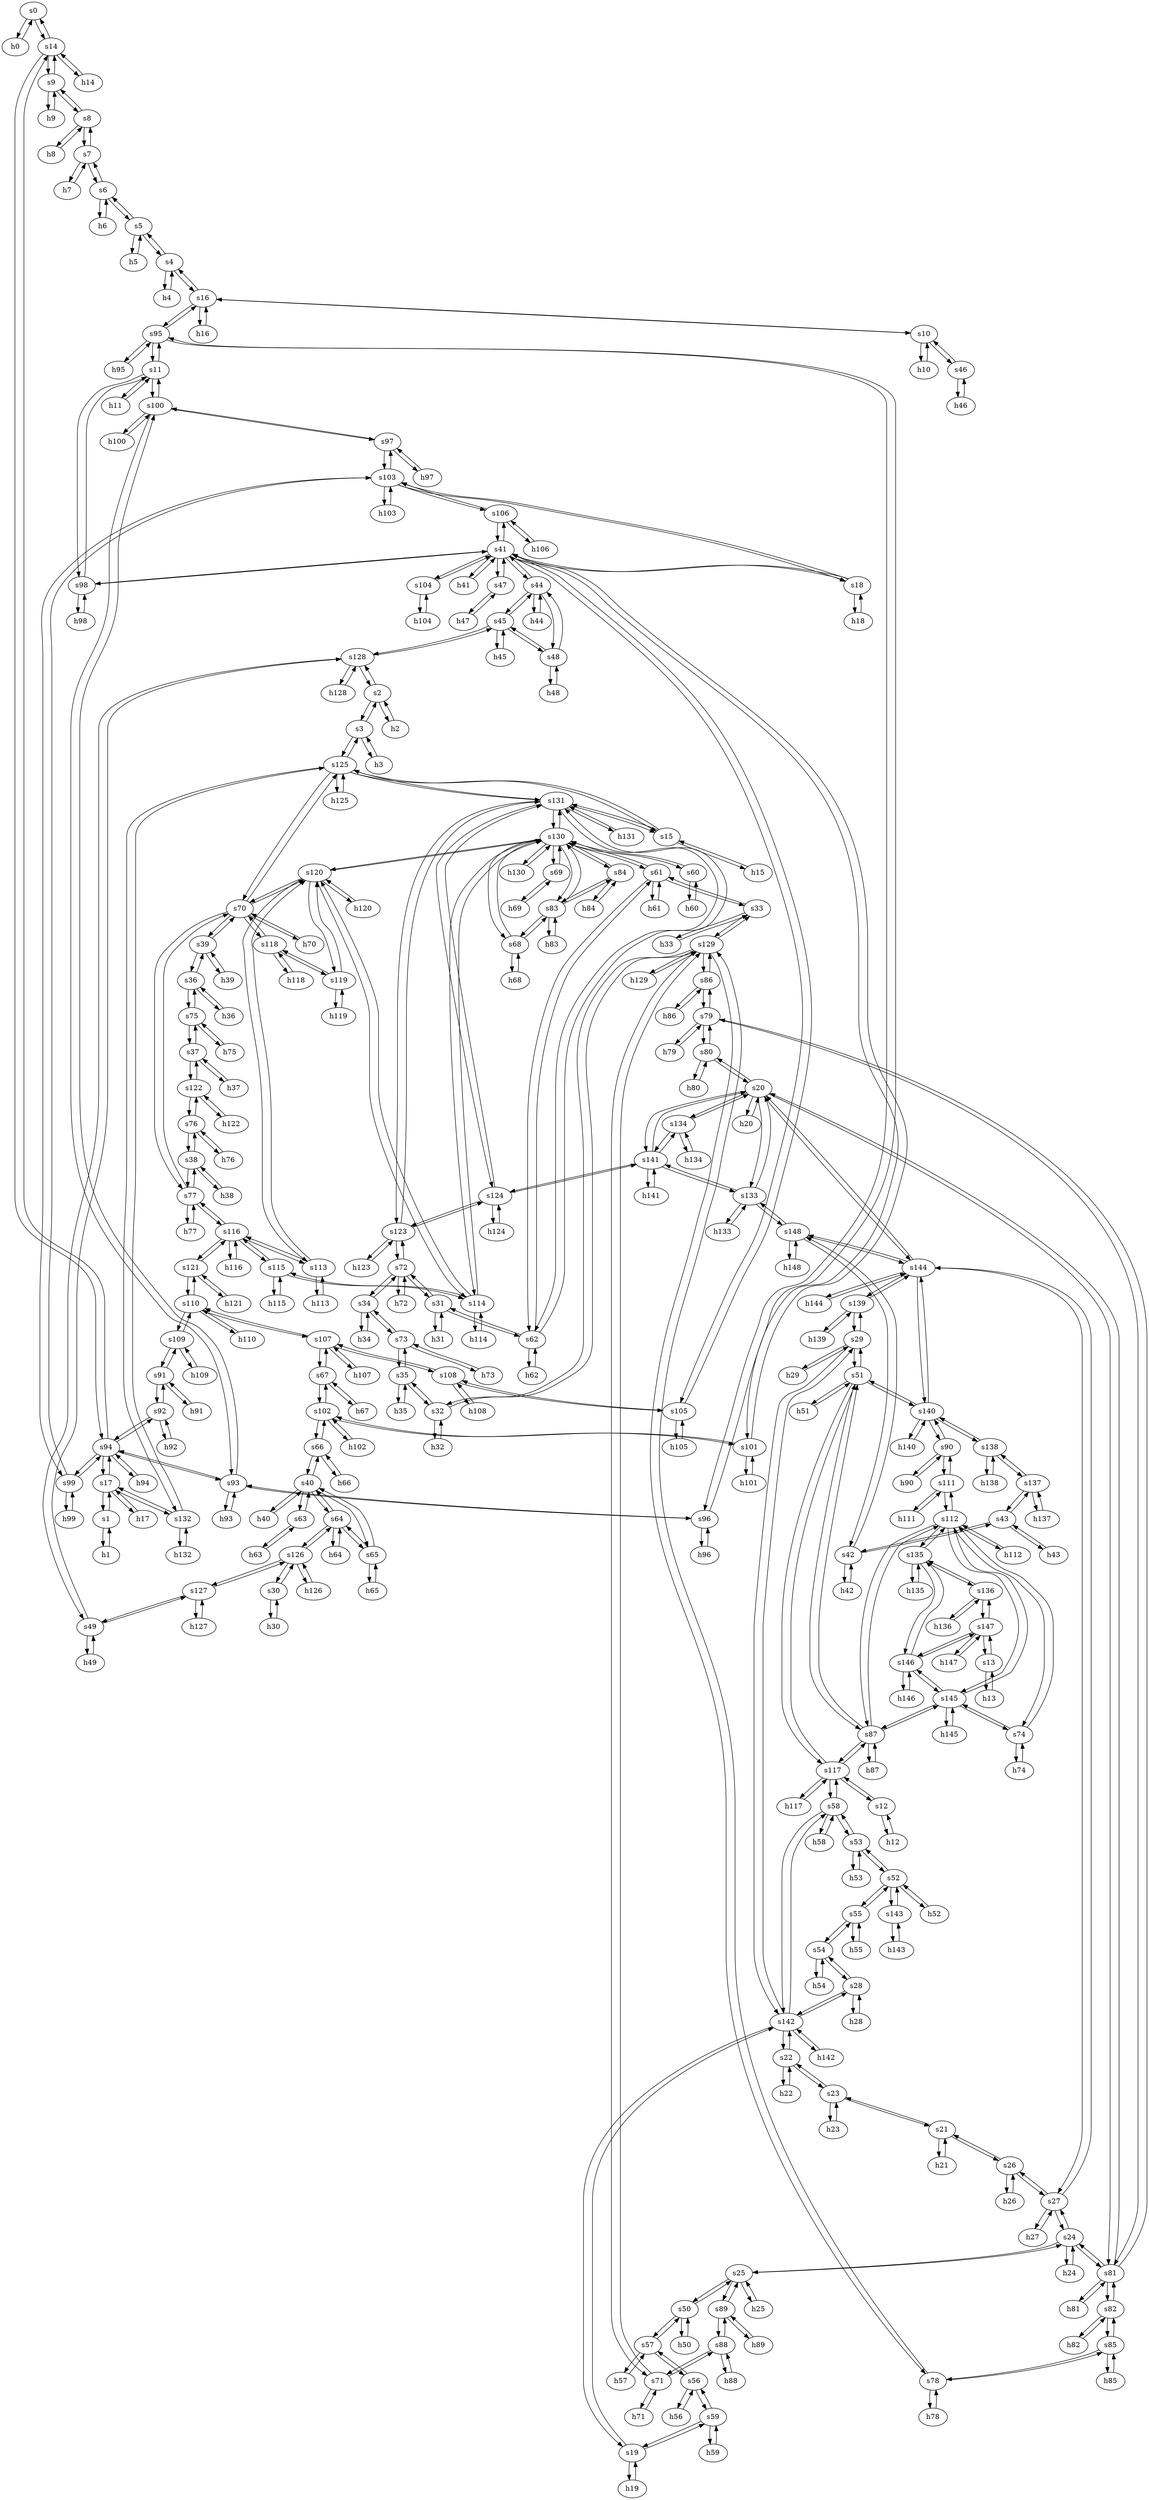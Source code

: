 strict digraph "GTS CE" {
	s0	 [id=0,
		type=switch];
	h0	 [ip="111.0.0.0",
		mac="00:00:00:00:0:0",
		type=host];
	s0 -> h0	 [capacity="1Gbps",
		cost=1,
		dst_port=1,
		src_port=1];
	s14	 [id=14,
		type=switch];
	s0 -> s14	 [capacity="1Gbps",
		cost=1,
		dst_port=2,
		src_port=2];
	h135	 [ip="111.0.135.135",
		mac="00:00:00:00:135:135",
		type=host];
	s135	 [id=135,
		type=switch];
	h135 -> s135	 [capacity="1Gbps",
		cost=1,
		dst_port=1,
		src_port=1];
	h139	 [ip="111.0.139.139",
		mac="00:00:00:00:139:139",
		type=host];
	s139	 [id=139,
		type=switch];
	h139 -> s139	 [capacity="1Gbps",
		cost=1,
		dst_port=1,
		src_port=1];
	h134	 [ip="111.0.134.134",
		mac="00:00:00:00:134:134",
		type=host];
	s134	 [id=134,
		type=switch];
	h134 -> s134	 [capacity="1Gbps",
		cost=1,
		dst_port=1,
		src_port=1];
	s7	 [id=7,
		type=switch];
	s6	 [id=6,
		type=switch];
	s7 -> s6	 [capacity="1Gbps",
		cost=1,
		dst_port=3,
		src_port=2];
	h7	 [ip="111.0.7.7",
		mac="00:00:00:00:7:7",
		type=host];
	s7 -> h7	 [capacity="1Gbps",
		cost=1,
		dst_port=1,
		src_port=1];
	s8	 [id=8,
		type=switch];
	s7 -> s8	 [capacity="1Gbps",
		cost=1,
		dst_port=2,
		src_port=3];
	h136	 [ip="111.0.136.136",
		mac="00:00:00:00:136:136",
		type=host];
	s136	 [id=136,
		type=switch];
	h136 -> s136	 [capacity="1Gbps",
		cost=1,
		dst_port=1,
		src_port=1];
	h137	 [ip="111.0.137.137",
		mac="00:00:00:00:137:137",
		type=host];
	s137	 [id=137,
		type=switch];
	h137 -> s137	 [capacity="1Gbps",
		cost=1,
		dst_port=1,
		src_port=1];
	h130	 [ip="111.0.130.130",
		mac="00:00:00:00:130:130",
		type=host];
	s130	 [id=130,
		type=switch];
	h130 -> s130	 [capacity="1Gbps",
		cost=1,
		dst_port=1,
		src_port=1];
	h131	 [ip="111.0.131.131",
		mac="00:00:00:00:131:131",
		type=host];
	s131	 [id=131,
		type=switch];
	h131 -> s131	 [capacity="1Gbps",
		cost=1,
		dst_port=1,
		src_port=1];
	h132	 [ip="111.0.132.132",
		mac="00:00:00:00:132:132",
		type=host];
	s132	 [id=132,
		type=switch];
	h132 -> s132	 [capacity="1Gbps",
		cost=1,
		dst_port=1,
		src_port=1];
	h20	 [ip="111.0.20.20",
		mac="00:00:00:00:20:20",
		type=host];
	s20	 [id=20,
		type=switch];
	h20 -> s20	 [capacity="1Gbps",
		cost=1,
		dst_port=1,
		src_port=1];
	h47	 [ip="111.0.47.47",
		mac="00:00:00:00:47:47",
		type=host];
	s47	 [id=47,
		type=switch];
	h47 -> s47	 [capacity="1Gbps",
		cost=1,
		dst_port=1,
		src_port=1];
	h46	 [ip="111.0.46.46",
		mac="00:00:00:00:46:46",
		type=host];
	s46	 [id=46,
		type=switch];
	h46 -> s46	 [capacity="1Gbps",
		cost=1,
		dst_port=1,
		src_port=1];
	h45	 [ip="111.0.45.45",
		mac="00:00:00:00:45:45",
		type=host];
	s45	 [id=45,
		type=switch];
	h45 -> s45	 [capacity="1Gbps",
		cost=1,
		dst_port=1,
		src_port=1];
	h44	 [ip="111.0.44.44",
		mac="00:00:00:00:44:44",
		type=host];
	s44	 [id=44,
		type=switch];
	h44 -> s44	 [capacity="1Gbps",
		cost=1,
		dst_port=1,
		src_port=1];
	h43	 [ip="111.0.43.43",
		mac="00:00:00:00:43:43",
		type=host];
	s43	 [id=43,
		type=switch];
	h43 -> s43	 [capacity="1Gbps",
		cost=1,
		dst_port=1,
		src_port=1];
	s5	 [id=5,
		type=switch];
	s5 -> s6	 [capacity="1Gbps",
		cost=1,
		dst_port=2,
		src_port=3];
	h5	 [ip="111.0.5.5",
		mac="00:00:00:00:5:5",
		type=host];
	s5 -> h5	 [capacity="1Gbps",
		cost=1,
		dst_port=1,
		src_port=1];
	s4	 [id=4,
		type=switch];
	s5 -> s4	 [capacity="1Gbps",
		cost=1,
		dst_port=3,
		src_port=2];
	h41	 [ip="111.0.41.41",
		mac="00:00:00:00:41:41",
		type=host];
	s41	 [id=41,
		type=switch];
	h41 -> s41	 [capacity="1Gbps",
		cost=1,
		dst_port=1,
		src_port=1];
	h40	 [ip="111.0.40.40",
		mac="00:00:00:00:40:40",
		type=host];
	s40	 [id=40,
		type=switch];
	h40 -> s40	 [capacity="1Gbps",
		cost=1,
		dst_port=1,
		src_port=1];
	h138	 [ip="111.0.138.138",
		mac="00:00:00:00:138:138",
		type=host];
	s138	 [id=138,
		type=switch];
	h138 -> s138	 [capacity="1Gbps",
		cost=1,
		dst_port=1,
		src_port=1];
	s4 -> s5	 [capacity="1Gbps",
		cost=1,
		dst_port=2,
		src_port=3];
	s16	 [id=16,
		type=switch];
	s4 -> s16	 [capacity="1Gbps",
		cost=1,
		dst_port=2,
		src_port=2];
	h4	 [ip="111.0.4.4",
		mac="00:00:00:00:4:4",
		type=host];
	s4 -> h4	 [capacity="1Gbps",
		cost=1,
		dst_port=1,
		src_port=1];
	h49	 [ip="111.0.49.49",
		mac="00:00:00:00:49:49",
		type=host];
	s49	 [id=49,
		type=switch];
	h49 -> s49	 [capacity="1Gbps",
		cost=1,
		dst_port=1,
		src_port=1];
	h48	 [ip="111.0.48.48",
		mac="00:00:00:00:48:48",
		type=host];
	s48	 [id=48,
		type=switch];
	h48 -> s48	 [capacity="1Gbps",
		cost=1,
		dst_port=1,
		src_port=1];
	h147	 [ip="111.0.147.147",
		mac="00:00:00:00:147:147",
		type=host];
	s147	 [id=147,
		type=switch];
	h147 -> s147	 [capacity="1Gbps",
		cost=1,
		dst_port=1,
		src_port=1];
	s57	 [id=57,
		type=switch];
	h57	 [ip="111.0.57.57",
		mac="00:00:00:00:57:57",
		type=host];
	s57 -> h57	 [capacity="1Gbps",
		cost=1,
		dst_port=1,
		src_port=1];
	s56	 [id=56,
		type=switch];
	s57 -> s56	 [capacity="1Gbps",
		cost=1,
		dst_port=2,
		src_port=3];
	s50	 [id=50,
		type=switch];
	s57 -> s50	 [capacity="1Gbps",
		cost=1,
		dst_port=3,
		src_port=2];
	s59	 [id=59,
		type=switch];
	s56 -> s59	 [capacity="1Gbps",
		cost=1,
		dst_port=3,
		src_port=3];
	s56 -> s57	 [capacity="1Gbps",
		cost=1,
		dst_port=3,
		src_port=2];
	h56	 [ip="111.0.56.56",
		mac="00:00:00:00:56:56",
		type=host];
	s56 -> h56	 [capacity="1Gbps",
		cost=1,
		dst_port=1,
		src_port=1];
	s55	 [id=55,
		type=switch];
	s54	 [id=54,
		type=switch];
	s55 -> s54	 [capacity="1Gbps",
		cost=1,
		dst_port=3,
		src_port=3];
	h55	 [ip="111.0.55.55",
		mac="00:00:00:00:55:55",
		type=host];
	s55 -> h55	 [capacity="1Gbps",
		cost=1,
		dst_port=1,
		src_port=1];
	s52	 [id=52,
		type=switch];
	s55 -> s52	 [capacity="1Gbps",
		cost=1,
		dst_port=4,
		src_port=2];
	s28	 [id=28,
		type=switch];
	s54 -> s28	 [capacity="1Gbps",
		cost=1,
		dst_port=3,
		src_port=2];
	h54	 [ip="111.0.54.54",
		mac="00:00:00:00:54:54",
		type=host];
	s54 -> h54	 [capacity="1Gbps",
		cost=1,
		dst_port=1,
		src_port=1];
	s54 -> s55	 [capacity="1Gbps",
		cost=1,
		dst_port=3,
		src_port=3];
	s53	 [id=53,
		type=switch];
	s58	 [id=58,
		type=switch];
	s53 -> s58	 [capacity="1Gbps",
		cost=1,
		dst_port=2,
		src_port=3];
	h53	 [ip="111.0.53.53",
		mac="00:00:00:00:53:53",
		type=host];
	s53 -> h53	 [capacity="1Gbps",
		cost=1,
		dst_port=1,
		src_port=1];
	s53 -> s52	 [capacity="1Gbps",
		cost=1,
		dst_port=3,
		src_port=2];
	s52 -> s53	 [capacity="1Gbps",
		cost=1,
		dst_port=2,
		src_port=3];
	h52	 [ip="111.0.52.52",
		mac="00:00:00:00:52:52",
		type=host];
	s52 -> h52	 [capacity="1Gbps",
		cost=1,
		dst_port=1,
		src_port=1];
	s143	 [id=143,
		type=switch];
	s52 -> s143	 [capacity="1Gbps",
		cost=1,
		dst_port=2,
		src_port=2];
	s52 -> s55	 [capacity="1Gbps",
		cost=1,
		dst_port=2,
		src_port=4];
	s51	 [id=51,
		type=switch];
	s29	 [id=29,
		type=switch];
	s51 -> s29	 [capacity="1Gbps",
		cost=1,
		dst_port=2,
		src_port=2];
	s117	 [id=117,
		type=switch];
	s51 -> s117	 [capacity="1Gbps",
		cost=1,
		dst_port=3,
		src_port=3];
	s87	 [id=87,
		type=switch];
	s51 -> s87	 [capacity="1Gbps",
		cost=1,
		dst_port=2,
		src_port=5];
	h51	 [ip="111.0.51.51",
		mac="00:00:00:00:51:51",
		type=host];
	s51 -> h51	 [capacity="1Gbps",
		cost=1,
		dst_port=1,
		src_port=1];
	s140	 [id=140,
		type=switch];
	s51 -> s140	 [capacity="1Gbps",
		cost=1,
		dst_port=2,
		src_port=4];
	s50 -> s57	 [capacity="1Gbps",
		cost=1,
		dst_port=2,
		src_port=3];
	h50	 [ip="111.0.50.50",
		mac="00:00:00:00:50:50",
		type=host];
	s50 -> h50	 [capacity="1Gbps",
		cost=1,
		dst_port=1,
		src_port=1];
	s25	 [id=25,
		type=switch];
	s50 -> s25	 [capacity="1Gbps",
		cost=1,
		dst_port=4,
		src_port=2];
	h141	 [ip="111.0.141.141",
		mac="00:00:00:00:141:141",
		type=host];
	s141	 [id=141,
		type=switch];
	h141 -> s141	 [capacity="1Gbps",
		cost=1,
		dst_port=1,
		src_port=1];
	h140	 [ip="111.0.140.140",
		mac="00:00:00:00:140:140",
		type=host];
	h140 -> s140	 [capacity="1Gbps",
		cost=1,
		dst_port=1,
		src_port=1];
	h143	 [ip="111.0.143.143",
		mac="00:00:00:00:143:143",
		type=host];
	h143 -> s143	 [capacity="1Gbps",
		cost=1,
		dst_port=1,
		src_port=1];
	h142	 [ip="111.0.142.142",
		mac="00:00:00:00:142:142",
		type=host];
	s142	 [id=142,
		type=switch];
	h142 -> s142	 [capacity="1Gbps",
		cost=1,
		dst_port=1,
		src_port=1];
	h145	 [ip="111.0.145.145",
		mac="00:00:00:00:145:145",
		type=host];
	s145	 [id=145,
		type=switch];
	h145 -> s145	 [capacity="1Gbps",
		cost=1,
		dst_port=1,
		src_port=1];
	h144	 [ip="111.0.144.144",
		mac="00:00:00:00:144:144",
		type=host];
	s144	 [id=144,
		type=switch];
	h144 -> s144	 [capacity="1Gbps",
		cost=1,
		dst_port=1,
		src_port=1];
	s19	 [id=19,
		type=switch];
	s59 -> s19	 [capacity="1Gbps",
		cost=1,
		dst_port=2,
		src_port=2];
	h59	 [ip="111.0.59.59",
		mac="00:00:00:00:59:59",
		type=host];
	s59 -> h59	 [capacity="1Gbps",
		cost=1,
		dst_port=1,
		src_port=1];
	s59 -> s56	 [capacity="1Gbps",
		cost=1,
		dst_port=3,
		src_port=3];
	s58 -> s53	 [capacity="1Gbps",
		cost=1,
		dst_port=3,
		src_port=2];
	h58	 [ip="111.0.58.58",
		mac="00:00:00:00:58:58",
		type=host];
	s58 -> h58	 [capacity="1Gbps",
		cost=1,
		dst_port=1,
		src_port=1];
	s58 -> s117	 [capacity="1Gbps",
		cost=1,
		dst_port=4,
		src_port=4];
	s58 -> s142	 [capacity="1Gbps",
		cost=1,
		dst_port=6,
		src_port=3];
	h129	 [ip="111.0.129.129",
		mac="00:00:00:00:129:129",
		type=host];
	s129	 [id=129,
		type=switch];
	h129 -> s129	 [capacity="1Gbps",
		cost=1,
		dst_port=1,
		src_port=1];
	h128	 [ip="111.0.128.128",
		mac="00:00:00:00:128:128",
		type=host];
	s128	 [id=128,
		type=switch];
	h128 -> s128	 [capacity="1Gbps",
		cost=1,
		dst_port=1,
		src_port=1];
	h127	 [ip="111.0.127.127",
		mac="00:00:00:00:127:127",
		type=host];
	s127	 [id=127,
		type=switch];
	h127 -> s127	 [capacity="1Gbps",
		cost=1,
		dst_port=1,
		src_port=1];
	h126	 [ip="111.0.126.126",
		mac="00:00:00:00:126:126",
		type=host];
	s126	 [id=126,
		type=switch];
	h126 -> s126	 [capacity="1Gbps",
		cost=1,
		dst_port=1,
		src_port=1];
	h125	 [ip="111.0.125.125",
		mac="00:00:00:00:125:125",
		type=host];
	s125	 [id=125,
		type=switch];
	h125 -> s125	 [capacity="1Gbps",
		cost=1,
		dst_port=1,
		src_port=1];
	h124	 [ip="111.0.124.124",
		mac="00:00:00:00:124:124",
		type=host];
	s124	 [id=124,
		type=switch];
	h124 -> s124	 [capacity="1Gbps",
		cost=1,
		dst_port=1,
		src_port=1];
	h123	 [ip="111.0.123.123",
		mac="00:00:00:00:123:123",
		type=host];
	s123	 [id=123,
		type=switch];
	h123 -> s123	 [capacity="1Gbps",
		cost=1,
		dst_port=1,
		src_port=1];
	h122	 [ip="111.0.122.122",
		mac="00:00:00:00:122:122",
		type=host];
	s122	 [id=122,
		type=switch];
	h122 -> s122	 [capacity="1Gbps",
		cost=1,
		dst_port=1,
		src_port=1];
	h121	 [ip="111.0.121.121",
		mac="00:00:00:00:121:121",
		type=host];
	s121	 [id=121,
		type=switch];
	h121 -> s121	 [capacity="1Gbps",
		cost=1,
		dst_port=1,
		src_port=1];
	h120	 [ip="111.0.120.120",
		mac="00:00:00:00:120:120",
		type=host];
	s120	 [id=120,
		type=switch];
	h120 -> s120	 [capacity="1Gbps",
		cost=1,
		dst_port=1,
		src_port=1];
	h54 -> s54	 [capacity="1Gbps",
		cost=1,
		dst_port=1,
		src_port=1];
	h55 -> s55	 [capacity="1Gbps",
		cost=1,
		dst_port=1,
		src_port=1];
	h56 -> s56	 [capacity="1Gbps",
		cost=1,
		dst_port=1,
		src_port=1];
	h57 -> s57	 [capacity="1Gbps",
		cost=1,
		dst_port=1,
		src_port=1];
	h50 -> s50	 [capacity="1Gbps",
		cost=1,
		dst_port=1,
		src_port=1];
	h51 -> s51	 [capacity="1Gbps",
		cost=1,
		dst_port=1,
		src_port=1];
	h52 -> s52	 [capacity="1Gbps",
		cost=1,
		dst_port=1,
		src_port=1];
	h53 -> s53	 [capacity="1Gbps",
		cost=1,
		dst_port=1,
		src_port=1];
	h133	 [ip="111.0.133.133",
		mac="00:00:00:00:133:133",
		type=host];
	s133	 [id=133,
		type=switch];
	h133 -> s133	 [capacity="1Gbps",
		cost=1,
		dst_port=1,
		src_port=1];
	h58 -> s58	 [capacity="1Gbps",
		cost=1,
		dst_port=1,
		src_port=1];
	h59 -> s59	 [capacity="1Gbps",
		cost=1,
		dst_port=1,
		src_port=1];
	s112	 [id=112,
		type=switch];
	s135 -> s112	 [capacity="1Gbps",
		cost=1,
		dst_port=6,
		src_port=2];
	s135 -> h135	 [capacity="1Gbps",
		cost=1,
		dst_port=1,
		src_port=1];
	s135 -> s136	 [capacity="1Gbps",
		cost=1,
		dst_port=2,
		src_port=3];
	s146	 [id=146,
		type=switch];
	s135 -> s146	 [capacity="1Gbps",
		cost=1,
		dst_port=2,
		src_port=4];
	s108	 [id=108,
		type=switch];
	h108	 [ip="111.0.108.108",
		mac="00:00:00:00:108:108",
		type=host];
	s108 -> h108	 [capacity="1Gbps",
		cost=1,
		dst_port=1,
		src_port=1];
	s105	 [id=105,
		type=switch];
	s108 -> s105	 [capacity="1Gbps",
		cost=1,
		dst_port=3,
		src_port=2];
	s107	 [id=107,
		type=switch];
	s108 -> s107	 [capacity="1Gbps",
		cost=1,
		dst_port=3,
		src_port=3];
	s109	 [id=109,
		type=switch];
	s110	 [id=110,
		type=switch];
	s109 -> s110	 [capacity="1Gbps",
		cost=1,
		dst_port=3,
		src_port=3];
	h109	 [ip="111.0.109.109",
		mac="00:00:00:00:109:109",
		type=host];
	s109 -> h109	 [capacity="1Gbps",
		cost=1,
		dst_port=1,
		src_port=1];
	s91	 [id=91,
		type=switch];
	s109 -> s91	 [capacity="1Gbps",
		cost=1,
		dst_port=3,
		src_port=2];
	s134 -> h134	 [capacity="1Gbps",
		cost=1,
		dst_port=1,
		src_port=1];
	s134 -> s20	 [capacity="1Gbps",
		cost=1,
		dst_port=4,
		src_port=2];
	s134 -> s141	 [capacity="1Gbps",
		cost=1,
		dst_port=5,
		src_port=3];
	s104	 [id=104,
		type=switch];
	h104	 [ip="111.0.104.104",
		mac="00:00:00:00:104:104",
		type=host];
	s104 -> h104	 [capacity="1Gbps",
		cost=1,
		dst_port=1,
		src_port=1];
	s104 -> s41	 [capacity="1Gbps",
		cost=1,
		dst_port=5,
		src_port=2];
	s105 -> s108	 [capacity="1Gbps",
		cost=1,
		dst_port=2,
		src_port=3];
	h105	 [ip="111.0.105.105",
		mac="00:00:00:00:105:105",
		type=host];
	s105 -> h105	 [capacity="1Gbps",
		cost=1,
		dst_port=1,
		src_port=1];
	s105 -> s41	 [capacity="1Gbps",
		cost=1,
		dst_port=6,
		src_port=2];
	s106	 [id=106,
		type=switch];
	h106	 [ip="111.0.106.106",
		mac="00:00:00:00:106:106",
		type=host];
	s106 -> h106	 [capacity="1Gbps",
		cost=1,
		dst_port=1,
		src_port=1];
	s103	 [id=103,
		type=switch];
	s106 -> s103	 [capacity="1Gbps",
		cost=1,
		dst_port=5,
		src_port=3];
	s106 -> s41	 [capacity="1Gbps",
		cost=1,
		dst_port=7,
		src_port=2];
	s107 -> s110	 [capacity="1Gbps",
		cost=1,
		dst_port=2,
		src_port=4];
	h107	 [ip="111.0.107.107",
		mac="00:00:00:00:107:107",
		type=host];
	s107 -> h107	 [capacity="1Gbps",
		cost=1,
		dst_port=1,
		src_port=1];
	s107 -> s108	 [capacity="1Gbps",
		cost=1,
		dst_port=3,
		src_port=3];
	s67	 [id=67,
		type=switch];
	s107 -> s67	 [capacity="1Gbps",
		cost=1,
		dst_port=2,
		src_port=2];
	s100	 [id=100,
		type=switch];
	h100	 [ip="111.0.100.100",
		mac="00:00:00:00:100:100",
		type=host];
	s100 -> h100	 [capacity="1Gbps",
		cost=1,
		dst_port=1,
		src_port=1];
	s97	 [id=97,
		type=switch];
	s100 -> s97	 [capacity="1Gbps",
		cost=1,
		dst_port=2,
		src_port=4];
	s11	 [id=11,
		type=switch];
	s100 -> s11	 [capacity="1Gbps",
		cost=1,
		dst_port=3,
		src_port=2];
	s93	 [id=93,
		type=switch];
	s100 -> s93	 [capacity="1Gbps",
		cost=1,
		dst_port=3,
		src_port=3];
	s101	 [id=101,
		type=switch];
	h101	 [ip="111.0.101.101",
		mac="00:00:00:00:101:101",
		type=host];
	s101 -> h101	 [capacity="1Gbps",
		cost=1,
		dst_port=1,
		src_port=1];
	s102	 [id=102,
		type=switch];
	s101 -> s102	 [capacity="1Gbps",
		cost=1,
		dst_port=4,
		src_port=3];
	s101 -> s41	 [capacity="1Gbps",
		cost=1,
		dst_port=4,
		src_port=2];
	s102 -> s101	 [capacity="1Gbps",
		cost=1,
		dst_port=3,
		src_port=4];
	s102 -> s67	 [capacity="1Gbps",
		cost=1,
		dst_port=3,
		src_port=3];
	s66	 [id=66,
		type=switch];
	s102 -> s66	 [capacity="1Gbps",
		cost=1,
		dst_port=3,
		src_port=2];
	h102	 [ip="111.0.102.102",
		mac="00:00:00:00:102:102",
		type=host];
	s102 -> h102	 [capacity="1Gbps",
		cost=1,
		dst_port=1,
		src_port=1];
	s18	 [id=18,
		type=switch];
	s103 -> s18	 [capacity="1Gbps",
		cost=1,
		dst_port=3,
		src_port=2];
	s103 -> s106	 [capacity="1Gbps",
		cost=1,
		dst_port=3,
		src_port=5];
	s99	 [id=99,
		type=switch];
	s103 -> s99	 [capacity="1Gbps",
		cost=1,
		dst_port=3,
		src_port=4];
	s103 -> s97	 [capacity="1Gbps",
		cost=1,
		dst_port=3,
		src_port=3];
	h103	 [ip="111.0.103.103",
		mac="00:00:00:00:103:103",
		type=host];
	s103 -> h103	 [capacity="1Gbps",
		cost=1,
		dst_port=1,
		src_port=1];
	s44 -> h44	 [capacity="1Gbps",
		cost=1,
		dst_port=1,
		src_port=1];
	s44 -> s48	 [capacity="1Gbps",
		cost=1,
		dst_port=2,
		src_port=3];
	s44 -> s45	 [capacity="1Gbps",
		cost=1,
		dst_port=2,
		src_port=4];
	s44 -> s41	 [capacity="1Gbps",
		cost=1,
		dst_port=8,
		src_port=2];
	h24	 [ip="111.0.24.24",
		mac="00:00:00:00:24:24",
		type=host];
	s24	 [id=24,
		type=switch];
	h24 -> s24	 [capacity="1Gbps",
		cost=1,
		dst_port=1,
		src_port=1];
	s46 -> h46	 [capacity="1Gbps",
		cost=1,
		dst_port=1,
		src_port=1];
	s10	 [id=10,
		type=switch];
	s46 -> s10	 [capacity="1Gbps",
		cost=1,
		dst_port=3,
		src_port=2];
	s47 -> h47	 [capacity="1Gbps",
		cost=1,
		dst_port=1,
		src_port=1];
	s47 -> s41	 [capacity="1Gbps",
		cost=1,
		dst_port=9,
		src_port=2];
	s63	 [id=63,
		type=switch];
	s40 -> s63	 [capacity="1Gbps",
		cost=1,
		dst_port=2,
		src_port=5];
	s65	 [id=65,
		type=switch];
	s40 -> s65	 [capacity="1Gbps",
		cost=1,
		dst_port=2,
		src_port=3];
	s64	 [id=64,
		type=switch];
	s40 -> s64	 [capacity="1Gbps",
		cost=1,
		dst_port=2,
		src_port=2];
	s40 -> s66	 [capacity="1Gbps",
		cost=1,
		dst_port=2,
		src_port=4];
	s40 -> h40	 [capacity="1Gbps",
		cost=1,
		dst_port=1,
		src_port=1];
	s41 -> s18	 [capacity="1Gbps",
		cost=1,
		dst_port=2,
		src_port=2];
	s41 -> s101	 [capacity="1Gbps",
		cost=1,
		dst_port=2,
		src_port=4];
	s98	 [id=98,
		type=switch];
	s41 -> s98	 [capacity="1Gbps",
		cost=1,
		dst_port=3,
		src_port=3];
	s41 -> s47	 [capacity="1Gbps",
		cost=1,
		dst_port=2,
		src_port=9];
	s41 -> s106	 [capacity="1Gbps",
		cost=1,
		dst_port=2,
		src_port=7];
	s41 -> s105	 [capacity="1Gbps",
		cost=1,
		dst_port=2,
		src_port=6];
	s41 -> s104	 [capacity="1Gbps",
		cost=1,
		dst_port=2,
		src_port=5];
	s41 -> s44	 [capacity="1Gbps",
		cost=1,
		dst_port=2,
		src_port=8];
	s41 -> h41	 [capacity="1Gbps",
		cost=1,
		dst_port=1,
		src_port=1];
	s42	 [id=42,
		type=switch];
	s148	 [id=148,
		type=switch];
	s42 -> s148	 [capacity="1Gbps",
		cost=1,
		dst_port=2,
		src_port=3];
	s42 -> s43	 [capacity="1Gbps",
		cost=1,
		dst_port=2,
		src_port=2];
	h42	 [ip="111.0.42.42",
		mac="00:00:00:00:42:42",
		type=host];
	s42 -> h42	 [capacity="1Gbps",
		cost=1,
		dst_port=1,
		src_port=1];
	s43 -> s137	 [capacity="1Gbps",
		cost=1,
		dst_port=2,
		src_port=3];
	s43 -> s42	 [capacity="1Gbps",
		cost=1,
		dst_port=2,
		src_port=2];
	s43 -> h43	 [capacity="1Gbps",
		cost=1,
		dst_port=1,
		src_port=1];
	s62	 [id=62,
		type=switch];
	s131 -> s62	 [capacity="1Gbps",
		cost=1,
		dst_port=4,
		src_port=3];
	s131 -> h131	 [capacity="1Gbps",
		cost=1,
		dst_port=1,
		src_port=1];
	s131 -> s124	 [capacity="1Gbps",
		cost=1,
		dst_port=3,
		src_port=5];
	s131 -> s123	 [capacity="1Gbps",
		cost=1,
		dst_port=3,
		src_port=4];
	s15	 [id=15,
		type=switch];
	s131 -> s15	 [capacity="1Gbps",
		cost=1,
		dst_port=2,
		src_port=2];
	s131 -> s130	 [capacity="1Gbps",
		cost=1,
		dst_port=10,
		src_port=7];
	s131 -> s125	 [capacity="1Gbps",
		cost=1,
		dst_port=6,
		src_port=6];
	s48 -> h48	 [capacity="1Gbps",
		cost=1,
		dst_port=1,
		src_port=1];
	s48 -> s45	 [capacity="1Gbps",
		cost=1,
		dst_port=3,
		src_port=3];
	s48 -> s44	 [capacity="1Gbps",
		cost=1,
		dst_port=3,
		src_port=2];
	s49 -> h49	 [capacity="1Gbps",
		cost=1,
		dst_port=1,
		src_port=1];
	s49 -> s128	 [capacity="1Gbps",
		cost=1,
		dst_port=4,
		src_port=2];
	s49 -> s127	 [capacity="1Gbps",
		cost=1,
		dst_port=2,
		src_port=3];
	h42 -> s42	 [capacity="1Gbps",
		cost=1,
		dst_port=1,
		src_port=1];
	h118	 [ip="111.0.118.118",
		mac="00:00:00:00:118:118",
		type=host];
	s118	 [id=118,
		type=switch];
	h118 -> s118	 [capacity="1Gbps",
		cost=1,
		dst_port=1,
		src_port=1];
	h119	 [ip="111.0.119.119",
		mac="00:00:00:00:119:119",
		type=host];
	s119	 [id=119,
		type=switch];
	h119 -> s119	 [capacity="1Gbps",
		cost=1,
		dst_port=1,
		src_port=1];
	s133 -> s148	 [capacity="1Gbps",
		cost=1,
		dst_port=3,
		src_port=3];
	s133 -> s20	 [capacity="1Gbps",
		cost=1,
		dst_port=3,
		src_port=2];
	s133 -> s141	 [capacity="1Gbps",
		cost=1,
		dst_port=4,
		src_port=4];
	s133 -> h133	 [capacity="1Gbps",
		cost=1,
		dst_port=1,
		src_port=1];
	h112	 [ip="111.0.112.112",
		mac="00:00:00:00:112:112",
		type=host];
	h112 -> s112	 [capacity="1Gbps",
		cost=1,
		dst_port=1,
		src_port=1];
	h113	 [ip="111.0.113.113",
		mac="00:00:00:00:113:113",
		type=host];
	s113	 [id=113,
		type=switch];
	h113 -> s113	 [capacity="1Gbps",
		cost=1,
		dst_port=1,
		src_port=1];
	h110	 [ip="111.0.110.110",
		mac="00:00:00:00:110:110",
		type=host];
	h110 -> s110	 [capacity="1Gbps",
		cost=1,
		dst_port=1,
		src_port=1];
	h111	 [ip="111.0.111.111",
		mac="00:00:00:00:111:111",
		type=host];
	s111	 [id=111,
		type=switch];
	h111 -> s111	 [capacity="1Gbps",
		cost=1,
		dst_port=1,
		src_port=1];
	h116	 [ip="111.0.116.116",
		mac="00:00:00:00:116:116",
		type=host];
	s116	 [id=116,
		type=switch];
	h116 -> s116	 [capacity="1Gbps",
		cost=1,
		dst_port=1,
		src_port=1];
	h117	 [ip="111.0.117.117",
		mac="00:00:00:00:117:117",
		type=host];
	h117 -> s117	 [capacity="1Gbps",
		cost=1,
		dst_port=1,
		src_port=1];
	h114	 [ip="111.0.114.114",
		mac="00:00:00:00:114:114",
		type=host];
	s114	 [id=114,
		type=switch];
	h114 -> s114	 [capacity="1Gbps",
		cost=1,
		dst_port=1,
		src_port=1];
	h115	 [ip="111.0.115.115",
		mac="00:00:00:00:115:115",
		type=host];
	s115	 [id=115,
		type=switch];
	h115 -> s115	 [capacity="1Gbps",
		cost=1,
		dst_port=1,
		src_port=1];
	h69	 [ip="111.0.69.69",
		mac="00:00:00:00:69:69",
		type=host];
	s69	 [id=69,
		type=switch];
	h69 -> s69	 [capacity="1Gbps",
		cost=1,
		dst_port=1,
		src_port=1];
	h68	 [ip="111.0.68.68",
		mac="00:00:00:00:68:68",
		type=host];
	s68	 [id=68,
		type=switch];
	h68 -> s68	 [capacity="1Gbps",
		cost=1,
		dst_port=1,
		src_port=1];
	s137 -> s138	 [capacity="1Gbps",
		cost=1,
		dst_port=2,
		src_port=3];
	s137 -> s43	 [capacity="1Gbps",
		cost=1,
		dst_port=3,
		src_port=2];
	s137 -> h137	 [capacity="1Gbps",
		cost=1,
		dst_port=1,
		src_port=1];
	h61	 [ip="111.0.61.61",
		mac="00:00:00:00:61:61",
		type=host];
	s61	 [id=61,
		type=switch];
	h61 -> s61	 [capacity="1Gbps",
		cost=1,
		dst_port=1,
		src_port=1];
	h60	 [ip="111.0.60.60",
		mac="00:00:00:00:60:60",
		type=host];
	s60	 [id=60,
		type=switch];
	h60 -> s60	 [capacity="1Gbps",
		cost=1,
		dst_port=1,
		src_port=1];
	h63	 [ip="111.0.63.63",
		mac="00:00:00:00:63:63",
		type=host];
	h63 -> s63	 [capacity="1Gbps",
		cost=1,
		dst_port=1,
		src_port=1];
	h62	 [ip="111.0.62.62",
		mac="00:00:00:00:62:62",
		type=host];
	h62 -> s62	 [capacity="1Gbps",
		cost=1,
		dst_port=1,
		src_port=1];
	h65	 [ip="111.0.65.65",
		mac="00:00:00:00:65:65",
		type=host];
	h65 -> s65	 [capacity="1Gbps",
		cost=1,
		dst_port=1,
		src_port=1];
	h64	 [ip="111.0.64.64",
		mac="00:00:00:00:64:64",
		type=host];
	h64 -> s64	 [capacity="1Gbps",
		cost=1,
		dst_port=1,
		src_port=1];
	h67	 [ip="111.0.67.67",
		mac="00:00:00:00:67:67",
		type=host];
	h67 -> s67	 [capacity="1Gbps",
		cost=1,
		dst_port=1,
		src_port=1];
	h66	 [ip="111.0.66.66",
		mac="00:00:00:00:66:66",
		type=host];
	h66 -> s66	 [capacity="1Gbps",
		cost=1,
		dst_port=1,
		src_port=1];
	s119 -> s120	 [capacity="1Gbps",
		cost=1,
		dst_port=5,
		src_port=3];
	s119 -> h119	 [capacity="1Gbps",
		cost=1,
		dst_port=1,
		src_port=1];
	s119 -> s118	 [capacity="1Gbps",
		cost=1,
		dst_port=3,
		src_port=2];
	s45 -> h45	 [capacity="1Gbps",
		cost=1,
		dst_port=1,
		src_port=1];
	s45 -> s128	 [capacity="1Gbps",
		cost=1,
		dst_port=3,
		src_port=4];
	s45 -> s48	 [capacity="1Gbps",
		cost=1,
		dst_port=3,
		src_port=3];
	s45 -> s44	 [capacity="1Gbps",
		cost=1,
		dst_port=4,
		src_port=2];
	s117 -> s58	 [capacity="1Gbps",
		cost=1,
		dst_port=4,
		src_port=4];
	s12	 [id=12,
		type=switch];
	s117 -> s12	 [capacity="1Gbps",
		cost=1,
		dst_port=2,
		src_port=2];
	s117 -> s87	 [capacity="1Gbps",
		cost=1,
		dst_port=5,
		src_port=5];
	s117 -> s51	 [capacity="1Gbps",
		cost=1,
		dst_port=3,
		src_port=3];
	s117 -> h117	 [capacity="1Gbps",
		cost=1,
		dst_port=1,
		src_port=1];
	s116 -> s113	 [capacity="1Gbps",
		cost=1,
		dst_port=3,
		src_port=3];
	s116 -> s121	 [capacity="1Gbps",
		cost=1,
		dst_port=3,
		src_port=5];
	s116 -> h116	 [capacity="1Gbps",
		cost=1,
		dst_port=1,
		src_port=1];
	s77	 [id=77,
		type=switch];
	s116 -> s77	 [capacity="1Gbps",
		cost=1,
		dst_port=4,
		src_port=2];
	s116 -> s115	 [capacity="1Gbps",
		cost=1,
		dst_port=3,
		src_port=4];
	s115 -> h115	 [capacity="1Gbps",
		cost=1,
		dst_port=1,
		src_port=1];
	s115 -> s116	 [capacity="1Gbps",
		cost=1,
		dst_port=4,
		src_port=3];
	s115 -> s114	 [capacity="1Gbps",
		cost=1,
		dst_port=4,
		src_port=2];
	s114 -> h114	 [capacity="1Gbps",
		cost=1,
		dst_port=1,
		src_port=1];
	s114 -> s120	 [capacity="1Gbps",
		cost=1,
		dst_port=4,
		src_port=2];
	s114 -> s130	 [capacity="1Gbps",
		cost=1,
		dst_port=8,
		src_port=3];
	s114 -> s115	 [capacity="1Gbps",
		cost=1,
		dst_port=2,
		src_port=4];
	s113 -> h113	 [capacity="1Gbps",
		cost=1,
		dst_port=1,
		src_port=1];
	s113 -> s120	 [capacity="1Gbps",
		cost=1,
		dst_port=3,
		src_port=2];
	s113 -> s116	 [capacity="1Gbps",
		cost=1,
		dst_port=3,
		src_port=3];
	s112 -> s145	 [capacity="1Gbps",
		cost=1,
		dst_port=4,
		src_port=5];
	s112 -> s111	 [capacity="1Gbps",
		cost=1,
		dst_port=3,
		src_port=4];
	s74	 [id=74,
		type=switch];
	s112 -> s74	 [capacity="1Gbps",
		cost=1,
		dst_port=2,
		src_port=2];
	s112 -> s135	 [capacity="1Gbps",
		cost=1,
		dst_port=2,
		src_port=6];
	s112 -> s87	 [capacity="1Gbps",
		cost=1,
		dst_port=3,
		src_port=3];
	s112 -> h112	 [capacity="1Gbps",
		cost=1,
		dst_port=1,
		src_port=1];
	s111 -> s112	 [capacity="1Gbps",
		cost=1,
		dst_port=4,
		src_port=3];
	s111 -> h111	 [capacity="1Gbps",
		cost=1,
		dst_port=1,
		src_port=1];
	s90	 [id=90,
		type=switch];
	s111 -> s90	 [capacity="1Gbps",
		cost=1,
		dst_port=3,
		src_port=2];
	s110 -> s109	 [capacity="1Gbps",
		cost=1,
		dst_port=3,
		src_port=3];
	s110 -> s121	 [capacity="1Gbps",
		cost=1,
		dst_port=2,
		src_port=4];
	s110 -> h110	 [capacity="1Gbps",
		cost=1,
		dst_port=1,
		src_port=1];
	s110 -> s107	 [capacity="1Gbps",
		cost=1,
		dst_port=4,
		src_port=2];
	s79	 [id=79,
		type=switch];
	s80	 [id=80,
		type=switch];
	s79 -> s80	 [capacity="1Gbps",
		cost=1,
		dst_port=3,
		src_port=2];
	s86	 [id=86,
		type=switch];
	s79 -> s86	 [capacity="1Gbps",
		cost=1,
		dst_port=2,
		src_port=4];
	h79	 [ip="111.0.79.79",
		mac="00:00:00:00:79:79",
		type=host];
	s79 -> h79	 [capacity="1Gbps",
		cost=1,
		dst_port=1,
		src_port=1];
	s81	 [id=81,
		type=switch];
	s79 -> s81	 [capacity="1Gbps",
		cost=1,
		dst_port=4,
		src_port=3];
	s78	 [id=78,
		type=switch];
	s78 -> s129	 [capacity="1Gbps",
		cost=1,
		dst_port=5,
		src_port=2];
	s85	 [id=85,
		type=switch];
	s78 -> s85	 [capacity="1Gbps",
		cost=1,
		dst_port=2,
		src_port=3];
	h78	 [ip="111.0.78.78",
		mac="00:00:00:00:78:78",
		type=host];
	s78 -> h78	 [capacity="1Gbps",
		cost=1,
		dst_port=1,
		src_port=1];
	s71	 [id=71,
		type=switch];
	s71 -> s129	 [capacity="1Gbps",
		cost=1,
		dst_port=4,
		src_port=3];
	s88	 [id=88,
		type=switch];
	s71 -> s88	 [capacity="1Gbps",
		cost=1,
		dst_port=2,
		src_port=2];
	h71	 [ip="111.0.71.71",
		mac="00:00:00:00:71:71",
		type=host];
	s71 -> h71	 [capacity="1Gbps",
		cost=1,
		dst_port=1,
		src_port=1];
	s70	 [id=70,
		type=switch];
	s70 -> s120	 [capacity="1Gbps",
		cost=1,
		dst_port=2,
		src_port=3];
	s39	 [id=39,
		type=switch];
	s70 -> s39	 [capacity="1Gbps",
		cost=1,
		dst_port=3,
		src_port=2];
	s70 -> s77	 [capacity="1Gbps",
		cost=1,
		dst_port=3,
		src_port=5];
	s70 -> s125	 [capacity="1Gbps",
		cost=1,
		dst_port=4,
		src_port=4];
	s70 -> s118	 [capacity="1Gbps",
		cost=1,
		dst_port=2,
		src_port=6];
	h70	 [ip="111.0.70.70",
		mac="00:00:00:00:70:70",
		type=host];
	s70 -> h70	 [capacity="1Gbps",
		cost=1,
		dst_port=1,
		src_port=1];
	s73	 [id=73,
		type=switch];
	s34	 [id=34,
		type=switch];
	s73 -> s34	 [capacity="1Gbps",
		cost=1,
		dst_port=3,
		src_port=2];
	h73	 [ip="111.0.73.73",
		mac="00:00:00:00:73:73",
		type=host];
	s73 -> h73	 [capacity="1Gbps",
		cost=1,
		dst_port=1,
		src_port=1];
	s35	 [id=35,
		type=switch];
	s73 -> s35	 [capacity="1Gbps",
		cost=1,
		dst_port=3,
		src_port=3];
	s72	 [id=72,
		type=switch];
	s31	 [id=31,
		type=switch];
	s72 -> s31	 [capacity="1Gbps",
		cost=1,
		dst_port=2,
		src_port=2];
	s72 -> s34	 [capacity="1Gbps",
		cost=1,
		dst_port=2,
		src_port=3];
	s72 -> s123	 [capacity="1Gbps",
		cost=1,
		dst_port=2,
		src_port=4];
	h72	 [ip="111.0.72.72",
		mac="00:00:00:00:72:72",
		type=host];
	s72 -> h72	 [capacity="1Gbps",
		cost=1,
		dst_port=1,
		src_port=1];
	s75	 [id=75,
		type=switch];
	h75	 [ip="111.0.75.75",
		mac="00:00:00:00:75:75",
		type=host];
	s75 -> h75	 [capacity="1Gbps",
		cost=1,
		dst_port=1,
		src_port=1];
	s37	 [id=37,
		type=switch];
	s75 -> s37	 [capacity="1Gbps",
		cost=1,
		dst_port=3,
		src_port=3];
	s36	 [id=36,
		type=switch];
	s75 -> s36	 [capacity="1Gbps",
		cost=1,
		dst_port=2,
		src_port=2];
	s74 -> s112	 [capacity="1Gbps",
		cost=1,
		dst_port=2,
		src_port=2];
	s74 -> s145	 [capacity="1Gbps",
		cost=1,
		dst_port=2,
		src_port=3];
	h74	 [ip="111.0.74.74",
		mac="00:00:00:00:74:74",
		type=host];
	s74 -> h74	 [capacity="1Gbps",
		cost=1,
		dst_port=1,
		src_port=1];
	s77 -> s70	 [capacity="1Gbps",
		cost=1,
		dst_port=5,
		src_port=3];
	h77	 [ip="111.0.77.77",
		mac="00:00:00:00:77:77",
		type=host];
	s77 -> h77	 [capacity="1Gbps",
		cost=1,
		dst_port=1,
		src_port=1];
	s77 -> s116	 [capacity="1Gbps",
		cost=1,
		dst_port=2,
		src_port=4];
	s38	 [id=38,
		type=switch];
	s77 -> s38	 [capacity="1Gbps",
		cost=1,
		dst_port=3,
		src_port=2];
	s76	 [id=76,
		type=switch];
	s76 -> s122	 [capacity="1Gbps",
		cost=1,
		dst_port=3,
		src_port=3];
	h76	 [ip="111.0.76.76",
		mac="00:00:00:00:76:76",
		type=host];
	s76 -> h76	 [capacity="1Gbps",
		cost=1,
		dst_port=1,
		src_port=1];
	s76 -> s38	 [capacity="1Gbps",
		cost=1,
		dst_port=2,
		src_port=2];
	s19 -> s59	 [capacity="1Gbps",
		cost=1,
		dst_port=2,
		src_port=2];
	h19	 [ip="111.0.19.19",
		mac="00:00:00:00:19:19",
		type=host];
	s19 -> h19	 [capacity="1Gbps",
		cost=1,
		dst_port=1,
		src_port=1];
	s19 -> s142	 [capacity="1Gbps",
		cost=1,
		dst_port=2,
		src_port=3];
	h18	 [ip="111.0.18.18",
		mac="00:00:00:00:18:18",
		type=host];
	s18 -> h18	 [capacity="1Gbps",
		cost=1,
		dst_port=1,
		src_port=1];
	s18 -> s103	 [capacity="1Gbps",
		cost=1,
		dst_port=2,
		src_port=3];
	s18 -> s41	 [capacity="1Gbps",
		cost=1,
		dst_port=2,
		src_port=2];
	s13	 [id=13,
		type=switch];
	s13 -> s147	 [capacity="1Gbps",
		cost=1,
		dst_port=2,
		src_port=2];
	h13	 [ip="111.0.13.13",
		mac="00:00:00:00:13:13",
		type=host];
	s13 -> h13	 [capacity="1Gbps",
		cost=1,
		dst_port=1,
		src_port=1];
	s12 -> s117	 [capacity="1Gbps",
		cost=1,
		dst_port=2,
		src_port=2];
	h12	 [ip="111.0.12.12",
		mac="00:00:00:00:12:12",
		type=host];
	s12 -> h12	 [capacity="1Gbps",
		cost=1,
		dst_port=1,
		src_port=1];
	s11 -> s98	 [capacity="1Gbps",
		cost=1,
		dst_port=2,
		src_port=2];
	s11 -> s100	 [capacity="1Gbps",
		cost=1,
		dst_port=2,
		src_port=3];
	s95	 [id=95,
		type=switch];
	s11 -> s95	 [capacity="1Gbps",
		cost=1,
		dst_port=2,
		src_port=4];
	h11	 [ip="111.0.11.11",
		mac="00:00:00:00:11:11",
		type=host];
	s11 -> h11	 [capacity="1Gbps",
		cost=1,
		dst_port=1,
		src_port=1];
	h10	 [ip="111.0.10.10",
		mac="00:00:00:00:10:10",
		type=host];
	s10 -> h10	 [capacity="1Gbps",
		cost=1,
		dst_port=1,
		src_port=1];
	s10 -> s16	 [capacity="1Gbps",
		cost=1,
		dst_port=3,
		src_port=2];
	s10 -> s46	 [capacity="1Gbps",
		cost=1,
		dst_port=2,
		src_port=3];
	s17	 [id=17,
		type=switch];
	h17	 [ip="111.0.17.17",
		mac="00:00:00:00:17:17",
		type=host];
	s17 -> h17	 [capacity="1Gbps",
		cost=1,
		dst_port=1,
		src_port=1];
	s94	 [id=94,
		type=switch];
	s17 -> s94	 [capacity="1Gbps",
		cost=1,
		dst_port=3,
		src_port=4];
	s1	 [id=1,
		type=switch];
	s17 -> s1	 [capacity="1Gbps",
		cost=1,
		dst_port=2,
		src_port=2];
	s17 -> s132	 [capacity="1Gbps",
		cost=1,
		dst_port=2,
		src_port=3];
	h16	 [ip="111.0.16.16",
		mac="00:00:00:00:16:16",
		type=host];
	s16 -> h16	 [capacity="1Gbps",
		cost=1,
		dst_port=1,
		src_port=1];
	s16 -> s10	 [capacity="1Gbps",
		cost=1,
		dst_port=2,
		src_port=3];
	s16 -> s95	 [capacity="1Gbps",
		cost=1,
		dst_port=3,
		src_port=4];
	s16 -> s4	 [capacity="1Gbps",
		cost=1,
		dst_port=2,
		src_port=2];
	s15 -> s131	 [capacity="1Gbps",
		cost=1,
		dst_port=2,
		src_port=2];
	h15	 [ip="111.0.15.15",
		mac="00:00:00:00:15:15",
		type=host];
	s15 -> h15	 [capacity="1Gbps",
		cost=1,
		dst_port=1,
		src_port=1];
	s15 -> s125	 [capacity="1Gbps",
		cost=1,
		dst_port=3,
		src_port=3];
	s14 -> s0	 [capacity="1Gbps",
		cost=1,
		dst_port=2,
		src_port=2];
	s14 -> s94	 [capacity="1Gbps",
		cost=1,
		dst_port=2,
		src_port=4];
	h14	 [ip="111.0.14.14",
		mac="00:00:00:00:14:14",
		type=host];
	s14 -> h14	 [capacity="1Gbps",
		cost=1,
		dst_port=1,
		src_port=1];
	s9	 [id=9,
		type=switch];
	s14 -> s9	 [capacity="1Gbps",
		cost=1,
		dst_port=3,
		src_port=3];
	s93 -> s100	 [capacity="1Gbps",
		cost=1,
		dst_port=3,
		src_port=3];
	s93 -> s94	 [capacity="1Gbps",
		cost=1,
		dst_port=5,
		src_port=4];
	s96	 [id=96,
		type=switch];
	s93 -> s96	 [capacity="1Gbps",
		cost=1,
		dst_port=2,
		src_port=2];
	h93	 [ip="111.0.93.93",
		mac="00:00:00:00:93:93",
		type=host];
	s93 -> h93	 [capacity="1Gbps",
		cost=1,
		dst_port=1,
		src_port=1];
	s92	 [id=92,
		type=switch];
	s92 -> s94	 [capacity="1Gbps",
		cost=1,
		dst_port=4,
		src_port=3];
	h92	 [ip="111.0.92.92",
		mac="00:00:00:00:92:92",
		type=host];
	s92 -> h92	 [capacity="1Gbps",
		cost=1,
		dst_port=1,
		src_port=1];
	s92 -> s91	 [capacity="1Gbps",
		cost=1,
		dst_port=2,
		src_port=2];
	s91 -> s92	 [capacity="1Gbps",
		cost=1,
		dst_port=2,
		src_port=2];
	s91 -> s109	 [capacity="1Gbps",
		cost=1,
		dst_port=2,
		src_port=3];
	h91	 [ip="111.0.91.91",
		mac="00:00:00:00:91:91",
		type=host];
	s91 -> h91	 [capacity="1Gbps",
		cost=1,
		dst_port=1,
		src_port=1];
	h90	 [ip="111.0.90.90",
		mac="00:00:00:00:90:90",
		type=host];
	s90 -> h90	 [capacity="1Gbps",
		cost=1,
		dst_port=1,
		src_port=1];
	s90 -> s111	 [capacity="1Gbps",
		cost=1,
		dst_port=2,
		src_port=3];
	s90 -> s140	 [capacity="1Gbps",
		cost=1,
		dst_port=3,
		src_port=2];
	s97 -> s100	 [capacity="1Gbps",
		cost=1,
		dst_port=4,
		src_port=2];
	h97	 [ip="111.0.97.97",
		mac="00:00:00:00:97:97",
		type=host];
	s97 -> h97	 [capacity="1Gbps",
		cost=1,
		dst_port=1,
		src_port=1];
	s97 -> s103	 [capacity="1Gbps",
		cost=1,
		dst_port=3,
		src_port=3];
	h96	 [ip="111.0.96.96",
		mac="00:00:00:00:96:96",
		type=host];
	s96 -> h96	 [capacity="1Gbps",
		cost=1,
		dst_port=1,
		src_port=1];
	s96 -> s95	 [capacity="1Gbps",
		cost=1,
		dst_port=4,
		src_port=3];
	s96 -> s93	 [capacity="1Gbps",
		cost=1,
		dst_port=2,
		src_port=2];
	h78 -> s78	 [capacity="1Gbps",
		cost=1,
		dst_port=1,
		src_port=1];
	h79 -> s79	 [capacity="1Gbps",
		cost=1,
		dst_port=1,
		src_port=1];
	h76 -> s76	 [capacity="1Gbps",
		cost=1,
		dst_port=1,
		src_port=1];
	h77 -> s77	 [capacity="1Gbps",
		cost=1,
		dst_port=1,
		src_port=1];
	h74 -> s74	 [capacity="1Gbps",
		cost=1,
		dst_port=1,
		src_port=1];
	h75 -> s75	 [capacity="1Gbps",
		cost=1,
		dst_port=1,
		src_port=1];
	h72 -> s72	 [capacity="1Gbps",
		cost=1,
		dst_port=1,
		src_port=1];
	h73 -> s73	 [capacity="1Gbps",
		cost=1,
		dst_port=1,
		src_port=1];
	h70 -> s70	 [capacity="1Gbps",
		cost=1,
		dst_port=1,
		src_port=1];
	h71 -> s71	 [capacity="1Gbps",
		cost=1,
		dst_port=1,
		src_port=1];
	s128 -> h128	 [capacity="1Gbps",
		cost=1,
		dst_port=1,
		src_port=1];
	s128 -> s45	 [capacity="1Gbps",
		cost=1,
		dst_port=4,
		src_port=3];
	s128 -> s49	 [capacity="1Gbps",
		cost=1,
		dst_port=2,
		src_port=4];
	s2	 [id=2,
		type=switch];
	s128 -> s2	 [capacity="1Gbps",
		cost=1,
		dst_port=2,
		src_port=2];
	s129 -> h129	 [capacity="1Gbps",
		cost=1,
		dst_port=1,
		src_port=1];
	s129 -> s71	 [capacity="1Gbps",
		cost=1,
		dst_port=3,
		src_port=4];
	s129 -> s86	 [capacity="1Gbps",
		cost=1,
		dst_port=3,
		src_port=6];
	s129 -> s78	 [capacity="1Gbps",
		cost=1,
		dst_port=2,
		src_port=5];
	s32	 [id=32,
		type=switch];
	s129 -> s32	 [capacity="1Gbps",
		cost=1,
		dst_port=2,
		src_port=2];
	s33	 [id=33,
		type=switch];
	s129 -> s33	 [capacity="1Gbps",
		cost=1,
		dst_port=2,
		src_port=3];
	s130 -> s131	 [capacity="1Gbps",
		cost=1,
		dst_port=7,
		src_port=10];
	s130 -> s69	 [capacity="1Gbps",
		cost=1,
		dst_port=2,
		src_port=5];
	s130 -> s61	 [capacity="1Gbps",
		cost=1,
		dst_port=3,
		src_port=3];
	s130 -> h130	 [capacity="1Gbps",
		cost=1,
		dst_port=1,
		src_port=1];
	s130 -> s120	 [capacity="1Gbps",
		cost=1,
		dst_port=6,
		src_port=9];
	s130 -> s68	 [capacity="1Gbps",
		cost=1,
		dst_port=2,
		src_port=4];
	s83	 [id=83,
		type=switch];
	s130 -> s83	 [capacity="1Gbps",
		cost=1,
		dst_port=4,
		src_port=6];
	s130 -> s114	 [capacity="1Gbps",
		cost=1,
		dst_port=3,
		src_port=8];
	s84	 [id=84,
		type=switch];
	s130 -> s84	 [capacity="1Gbps",
		cost=1,
		dst_port=3,
		src_port=7];
	s130 -> s60	 [capacity="1Gbps",
		cost=1,
		dst_port=2,
		src_port=2];
	s122 -> h122	 [capacity="1Gbps",
		cost=1,
		dst_port=1,
		src_port=1];
	s122 -> s37	 [capacity="1Gbps",
		cost=1,
		dst_port=2,
		src_port=2];
	s122 -> s76	 [capacity="1Gbps",
		cost=1,
		dst_port=3,
		src_port=3];
	s123 -> h123	 [capacity="1Gbps",
		cost=1,
		dst_port=1,
		src_port=1];
	s123 -> s131	 [capacity="1Gbps",
		cost=1,
		dst_port=4,
		src_port=3];
	s123 -> s124	 [capacity="1Gbps",
		cost=1,
		dst_port=2,
		src_port=4];
	s123 -> s72	 [capacity="1Gbps",
		cost=1,
		dst_port=4,
		src_port=2];
	s120 -> h120	 [capacity="1Gbps",
		cost=1,
		dst_port=1,
		src_port=1];
	s120 -> s70	 [capacity="1Gbps",
		cost=1,
		dst_port=3,
		src_port=2];
	s120 -> s119	 [capacity="1Gbps",
		cost=1,
		dst_port=3,
		src_port=5];
	s120 -> s113	 [capacity="1Gbps",
		cost=1,
		dst_port=2,
		src_port=3];
	s120 -> s130	 [capacity="1Gbps",
		cost=1,
		dst_port=9,
		src_port=6];
	s120 -> s114	 [capacity="1Gbps",
		cost=1,
		dst_port=2,
		src_port=4];
	s121 -> h121	 [capacity="1Gbps",
		cost=1,
		dst_port=1,
		src_port=1];
	s121 -> s110	 [capacity="1Gbps",
		cost=1,
		dst_port=4,
		src_port=2];
	s121 -> s116	 [capacity="1Gbps",
		cost=1,
		dst_port=5,
		src_port=3];
	s126 -> s64	 [capacity="1Gbps",
		cost=1,
		dst_port=4,
		src_port=3];
	s126 -> s127	 [capacity="1Gbps",
		cost=1,
		dst_port=3,
		src_port=4];
	s126 -> h126	 [capacity="1Gbps",
		cost=1,
		dst_port=1,
		src_port=1];
	s30	 [id=30,
		type=switch];
	s126 -> s30	 [capacity="1Gbps",
		cost=1,
		dst_port=2,
		src_port=2];
	s127 -> h127	 [capacity="1Gbps",
		cost=1,
		dst_port=1,
		src_port=1];
	s127 -> s49	 [capacity="1Gbps",
		cost=1,
		dst_port=3,
		src_port=2];
	s127 -> s126	 [capacity="1Gbps",
		cost=1,
		dst_port=4,
		src_port=3];
	s124 -> h124	 [capacity="1Gbps",
		cost=1,
		dst_port=1,
		src_port=1];
	s124 -> s131	 [capacity="1Gbps",
		cost=1,
		dst_port=5,
		src_port=3];
	s124 -> s123	 [capacity="1Gbps",
		cost=1,
		dst_port=4,
		src_port=2];
	s124 -> s141	 [capacity="1Gbps",
		cost=1,
		dst_port=3,
		src_port=4];
	s125 -> h125	 [capacity="1Gbps",
		cost=1,
		dst_port=1,
		src_port=1];
	s125 -> s131	 [capacity="1Gbps",
		cost=1,
		dst_port=6,
		src_port=6];
	s125 -> s70	 [capacity="1Gbps",
		cost=1,
		dst_port=4,
		src_port=4];
	s3	 [id=3,
		type=switch];
	s125 -> s3	 [capacity="1Gbps",
		cost=1,
		dst_port=3,
		src_port=2];
	s125 -> s15	 [capacity="1Gbps",
		cost=1,
		dst_port=3,
		src_port=3];
	s125 -> s132	 [capacity="1Gbps",
		cost=1,
		dst_port=3,
		src_port=5];
	s68 -> h68	 [capacity="1Gbps",
		cost=1,
		dst_port=1,
		src_port=1];
	s68 -> s130	 [capacity="1Gbps",
		cost=1,
		dst_port=4,
		src_port=2];
	s68 -> s83	 [capacity="1Gbps",
		cost=1,
		dst_port=2,
		src_port=3];
	s69 -> s130	 [capacity="1Gbps",
		cost=1,
		dst_port=5,
		src_port=2];
	s69 -> h69	 [capacity="1Gbps",
		cost=1,
		dst_port=1,
		src_port=1];
	s66 -> s102	 [capacity="1Gbps",
		cost=1,
		dst_port=2,
		src_port=3];
	s66 -> s40	 [capacity="1Gbps",
		cost=1,
		dst_port=4,
		src_port=2];
	s66 -> h66	 [capacity="1Gbps",
		cost=1,
		dst_port=1,
		src_port=1];
	s67 -> h67	 [capacity="1Gbps",
		cost=1,
		dst_port=1,
		src_port=1];
	s67 -> s102	 [capacity="1Gbps",
		cost=1,
		dst_port=3,
		src_port=3];
	s67 -> s107	 [capacity="1Gbps",
		cost=1,
		dst_port=2,
		src_port=2];
	s64 -> h64	 [capacity="1Gbps",
		cost=1,
		dst_port=1,
		src_port=1];
	s64 -> s65	 [capacity="1Gbps",
		cost=1,
		dst_port=3,
		src_port=3];
	s64 -> s40	 [capacity="1Gbps",
		cost=1,
		dst_port=2,
		src_port=2];
	s64 -> s126	 [capacity="1Gbps",
		cost=1,
		dst_port=3,
		src_port=4];
	s65 -> s64	 [capacity="1Gbps",
		cost=1,
		dst_port=3,
		src_port=3];
	s65 -> s40	 [capacity="1Gbps",
		cost=1,
		dst_port=3,
		src_port=2];
	s65 -> h65	 [capacity="1Gbps",
		cost=1,
		dst_port=1,
		src_port=1];
	s62 -> h62	 [capacity="1Gbps",
		cost=1,
		dst_port=1,
		src_port=1];
	s62 -> s31	 [capacity="1Gbps",
		cost=1,
		dst_port=3,
		src_port=2];
	s62 -> s131	 [capacity="1Gbps",
		cost=1,
		dst_port=3,
		src_port=4];
	s62 -> s61	 [capacity="1Gbps",
		cost=1,
		dst_port=4,
		src_port=3];
	s63 -> h63	 [capacity="1Gbps",
		cost=1,
		dst_port=1,
		src_port=1];
	s63 -> s40	 [capacity="1Gbps",
		cost=1,
		dst_port=5,
		src_port=2];
	s60 -> s130	 [capacity="1Gbps",
		cost=1,
		dst_port=2,
		src_port=2];
	s60 -> h60	 [capacity="1Gbps",
		cost=1,
		dst_port=1,
		src_port=1];
	s61 -> s62	 [capacity="1Gbps",
		cost=1,
		dst_port=3,
		src_port=4];
	s61 -> h61	 [capacity="1Gbps",
		cost=1,
		dst_port=1,
		src_port=1];
	s61 -> s130	 [capacity="1Gbps",
		cost=1,
		dst_port=3,
		src_port=3];
	s61 -> s33	 [capacity="1Gbps",
		cost=1,
		dst_port=3,
		src_port=2];
	h8	 [ip="111.0.8.8",
		mac="00:00:00:00:8:8",
		type=host];
	h8 -> s8	 [capacity="1Gbps",
		cost=1,
		dst_port=1,
		src_port=1];
	h9	 [ip="111.0.9.9",
		mac="00:00:00:00:9:9",
		type=host];
	h9 -> s9	 [capacity="1Gbps",
		cost=1,
		dst_port=1,
		src_port=1];
	h95	 [ip="111.0.95.95",
		mac="00:00:00:00:95:95",
		type=host];
	s95 -> h95	 [capacity="1Gbps",
		cost=1,
		dst_port=1,
		src_port=1];
	s95 -> s16	 [capacity="1Gbps",
		cost=1,
		dst_port=4,
		src_port=3];
	s95 -> s96	 [capacity="1Gbps",
		cost=1,
		dst_port=3,
		src_port=4];
	s95 -> s11	 [capacity="1Gbps",
		cost=1,
		dst_port=4,
		src_port=2];
	h2	 [ip="111.0.2.2",
		mac="00:00:00:00:2:2",
		type=host];
	h2 -> s2	 [capacity="1Gbps",
		cost=1,
		dst_port=1,
		src_port=1];
	h3	 [ip="111.0.3.3",
		mac="00:00:00:00:3:3",
		type=host];
	h3 -> s3	 [capacity="1Gbps",
		cost=1,
		dst_port=1,
		src_port=1];
	h0 -> s0	 [capacity="1Gbps",
		cost=1,
		dst_port=1,
		src_port=1];
	h1	 [ip="111.0.1.1",
		mac="00:00:00:00:1:1",
		type=host];
	h1 -> s1	 [capacity="1Gbps",
		cost=1,
		dst_port=1,
		src_port=1];
	h6	 [ip="111.0.6.6",
		mac="00:00:00:00:6:6",
		type=host];
	h6 -> s6	 [capacity="1Gbps",
		cost=1,
		dst_port=1,
		src_port=1];
	h7 -> s7	 [capacity="1Gbps",
		cost=1,
		dst_port=1,
		src_port=1];
	h4 -> s4	 [capacity="1Gbps",
		cost=1,
		dst_port=1,
		src_port=1];
	h5 -> s5	 [capacity="1Gbps",
		cost=1,
		dst_port=1,
		src_port=1];
	s80 -> s79	 [capacity="1Gbps",
		cost=1,
		dst_port=2,
		src_port=3];
	s80 -> s20	 [capacity="1Gbps",
		cost=1,
		dst_port=2,
		src_port=2];
	h80	 [ip="111.0.80.80",
		mac="00:00:00:00:80:80",
		type=host];
	s80 -> h80	 [capacity="1Gbps",
		cost=1,
		dst_port=1,
		src_port=1];
	s81 -> s79	 [capacity="1Gbps",
		cost=1,
		dst_port=3,
		src_port=4];
	s81 -> s20	 [capacity="1Gbps",
		cost=1,
		dst_port=7,
		src_port=2];
	h81	 [ip="111.0.81.81",
		mac="00:00:00:00:81:81",
		type=host];
	s81 -> h81	 [capacity="1Gbps",
		cost=1,
		dst_port=1,
		src_port=1];
	s82	 [id=82,
		type=switch];
	s81 -> s82	 [capacity="1Gbps",
		cost=1,
		dst_port=2,
		src_port=5];
	s81 -> s24	 [capacity="1Gbps",
		cost=1,
		dst_port=2,
		src_port=3];
	h82	 [ip="111.0.82.82",
		mac="00:00:00:00:82:82",
		type=host];
	s82 -> h82	 [capacity="1Gbps",
		cost=1,
		dst_port=1,
		src_port=1];
	s82 -> s85	 [capacity="1Gbps",
		cost=1,
		dst_port=3,
		src_port=3];
	s82 -> s81	 [capacity="1Gbps",
		cost=1,
		dst_port=5,
		src_port=2];
	h83	 [ip="111.0.83.83",
		mac="00:00:00:00:83:83",
		type=host];
	s83 -> h83	 [capacity="1Gbps",
		cost=1,
		dst_port=1,
		src_port=1];
	s83 -> s130	 [capacity="1Gbps",
		cost=1,
		dst_port=6,
		src_port=4];
	s83 -> s68	 [capacity="1Gbps",
		cost=1,
		dst_port=3,
		src_port=2];
	s83 -> s84	 [capacity="1Gbps",
		cost=1,
		dst_port=2,
		src_port=3];
	s84 -> s130	 [capacity="1Gbps",
		cost=1,
		dst_port=7,
		src_port=3];
	s84 -> s83	 [capacity="1Gbps",
		cost=1,
		dst_port=3,
		src_port=2];
	h84	 [ip="111.0.84.84",
		mac="00:00:00:00:84:84",
		type=host];
	s84 -> h84	 [capacity="1Gbps",
		cost=1,
		dst_port=1,
		src_port=1];
	h85	 [ip="111.0.85.85",
		mac="00:00:00:00:85:85",
		type=host];
	s85 -> h85	 [capacity="1Gbps",
		cost=1,
		dst_port=1,
		src_port=1];
	s85 -> s78	 [capacity="1Gbps",
		cost=1,
		dst_port=3,
		src_port=2];
	s85 -> s82	 [capacity="1Gbps",
		cost=1,
		dst_port=3,
		src_port=3];
	s86 -> s79	 [capacity="1Gbps",
		cost=1,
		dst_port=4,
		src_port=2];
	s86 -> s129	 [capacity="1Gbps",
		cost=1,
		dst_port=6,
		src_port=3];
	h86	 [ip="111.0.86.86",
		mac="00:00:00:00:86:86",
		type=host];
	s86 -> h86	 [capacity="1Gbps",
		cost=1,
		dst_port=1,
		src_port=1];
	s87 -> s112	 [capacity="1Gbps",
		cost=1,
		dst_port=3,
		src_port=3];
	s87 -> s145	 [capacity="1Gbps",
		cost=1,
		dst_port=3,
		src_port=4];
	s87 -> s117	 [capacity="1Gbps",
		cost=1,
		dst_port=5,
		src_port=5];
	s87 -> s51	 [capacity="1Gbps",
		cost=1,
		dst_port=5,
		src_port=2];
	h87	 [ip="111.0.87.87",
		mac="00:00:00:00:87:87",
		type=host];
	s87 -> h87	 [capacity="1Gbps",
		cost=1,
		dst_port=1,
		src_port=1];
	s88 -> s71	 [capacity="1Gbps",
		cost=1,
		dst_port=2,
		src_port=2];
	s89	 [id=89,
		type=switch];
	s88 -> s89	 [capacity="1Gbps",
		cost=1,
		dst_port=3,
		src_port=3];
	h88	 [ip="111.0.88.88",
		mac="00:00:00:00:88:88",
		type=host];
	s88 -> h88	 [capacity="1Gbps",
		cost=1,
		dst_port=1,
		src_port=1];
	s89 -> s88	 [capacity="1Gbps",
		cost=1,
		dst_port=3,
		src_port=3];
	s89 -> s25	 [capacity="1Gbps",
		cost=1,
		dst_port=3,
		src_port=2];
	h89	 [ip="111.0.89.89",
		mac="00:00:00:00:89:89",
		type=host];
	s89 -> h89	 [capacity="1Gbps",
		cost=1,
		dst_port=1,
		src_port=1];
	s139 -> h139	 [capacity="1Gbps",
		cost=1,
		dst_port=1,
		src_port=1];
	s139 -> s144	 [capacity="1Gbps",
		cost=1,
		dst_port=4,
		src_port=3];
	s139 -> s29	 [capacity="1Gbps",
		cost=1,
		dst_port=3,
		src_port=2];
	h99	 [ip="111.0.99.99",
		mac="00:00:00:00:99:99",
		type=host];
	s99 -> h99	 [capacity="1Gbps",
		cost=1,
		dst_port=1,
		src_port=1];
	s99 -> s94	 [capacity="1Gbps",
		cost=1,
		dst_port=6,
		src_port=2];
	s99 -> s103	 [capacity="1Gbps",
		cost=1,
		dst_port=4,
		src_port=3];
	s132 -> h132	 [capacity="1Gbps",
		cost=1,
		dst_port=1,
		src_port=1];
	s132 -> s17	 [capacity="1Gbps",
		cost=1,
		dst_port=3,
		src_port=2];
	s132 -> s125	 [capacity="1Gbps",
		cost=1,
		dst_port=5,
		src_port=3];
	h105 -> s105	 [capacity="1Gbps",
		cost=1,
		dst_port=1,
		src_port=1];
	h98	 [ip="111.0.98.98",
		mac="00:00:00:00:98:98",
		type=host];
	s98 -> h98	 [capacity="1Gbps",
		cost=1,
		dst_port=1,
		src_port=1];
	s98 -> s11	 [capacity="1Gbps",
		cost=1,
		dst_port=2,
		src_port=2];
	s98 -> s41	 [capacity="1Gbps",
		cost=1,
		dst_port=3,
		src_port=3];
	h104 -> s104	 [capacity="1Gbps",
		cost=1,
		dst_port=1,
		src_port=1];
	h106 -> s106	 [capacity="1Gbps",
		cost=1,
		dst_port=1,
		src_port=1];
	s136 -> h136	 [capacity="1Gbps",
		cost=1,
		dst_port=1,
		src_port=1];
	s136 -> s147	 [capacity="1Gbps",
		cost=1,
		dst_port=3,
		src_port=3];
	s136 -> s135	 [capacity="1Gbps",
		cost=1,
		dst_port=3,
		src_port=2];
	h107 -> s107	 [capacity="1Gbps",
		cost=1,
		dst_port=1,
		src_port=1];
	h83 -> s83	 [capacity="1Gbps",
		cost=1,
		dst_port=1,
		src_port=1];
	h82 -> s82	 [capacity="1Gbps",
		cost=1,
		dst_port=1,
		src_port=1];
	h81 -> s81	 [capacity="1Gbps",
		cost=1,
		dst_port=1,
		src_port=1];
	h80 -> s80	 [capacity="1Gbps",
		cost=1,
		dst_port=1,
		src_port=1];
	h87 -> s87	 [capacity="1Gbps",
		cost=1,
		dst_port=1,
		src_port=1];
	h86 -> s86	 [capacity="1Gbps",
		cost=1,
		dst_port=1,
		src_port=1];
	h85 -> s85	 [capacity="1Gbps",
		cost=1,
		dst_port=1,
		src_port=1];
	h84 -> s84	 [capacity="1Gbps",
		cost=1,
		dst_port=1,
		src_port=1];
	h101 -> s101	 [capacity="1Gbps",
		cost=1,
		dst_port=1,
		src_port=1];
	h89 -> s89	 [capacity="1Gbps",
		cost=1,
		dst_port=1,
		src_port=1];
	h88 -> s88	 [capacity="1Gbps",
		cost=1,
		dst_port=1,
		src_port=1];
	h109 -> s109	 [capacity="1Gbps",
		cost=1,
		dst_port=1,
		src_port=1];
	h108 -> s108	 [capacity="1Gbps",
		cost=1,
		dst_port=1,
		src_port=1];
	h100 -> s100	 [capacity="1Gbps",
		cost=1,
		dst_port=1,
		src_port=1];
	s39 -> s70	 [capacity="1Gbps",
		cost=1,
		dst_port=2,
		src_port=3];
	s39 -> s36	 [capacity="1Gbps",
		cost=1,
		dst_port=3,
		src_port=2];
	h39	 [ip="111.0.39.39",
		mac="00:00:00:00:39:39",
		type=host];
	s39 -> h39	 [capacity="1Gbps",
		cost=1,
		dst_port=1,
		src_port=1];
	s38 -> s77	 [capacity="1Gbps",
		cost=1,
		dst_port=2,
		src_port=3];
	s38 -> s76	 [capacity="1Gbps",
		cost=1,
		dst_port=2,
		src_port=2];
	h38	 [ip="111.0.38.38",
		mac="00:00:00:00:38:38",
		type=host];
	s38 -> h38	 [capacity="1Gbps",
		cost=1,
		dst_port=1,
		src_port=1];
	s35 -> s32	 [capacity="1Gbps",
		cost=1,
		dst_port=3,
		src_port=2];
	s35 -> s73	 [capacity="1Gbps",
		cost=1,
		dst_port=3,
		src_port=3];
	h35	 [ip="111.0.35.35",
		mac="00:00:00:00:35:35",
		type=host];
	s35 -> h35	 [capacity="1Gbps",
		cost=1,
		dst_port=1,
		src_port=1];
	s34 -> s72	 [capacity="1Gbps",
		cost=1,
		dst_port=3,
		src_port=2];
	s34 -> s73	 [capacity="1Gbps",
		cost=1,
		dst_port=2,
		src_port=3];
	h34	 [ip="111.0.34.34",
		mac="00:00:00:00:34:34",
		type=host];
	s34 -> h34	 [capacity="1Gbps",
		cost=1,
		dst_port=1,
		src_port=1];
	s37 -> s122	 [capacity="1Gbps",
		cost=1,
		dst_port=2,
		src_port=2];
	s37 -> s75	 [capacity="1Gbps",
		cost=1,
		dst_port=3,
		src_port=3];
	h37	 [ip="111.0.37.37",
		mac="00:00:00:00:37:37",
		type=host];
	s37 -> h37	 [capacity="1Gbps",
		cost=1,
		dst_port=1,
		src_port=1];
	h36	 [ip="111.0.36.36",
		mac="00:00:00:00:36:36",
		type=host];
	s36 -> h36	 [capacity="1Gbps",
		cost=1,
		dst_port=1,
		src_port=1];
	s36 -> s75	 [capacity="1Gbps",
		cost=1,
		dst_port=2,
		src_port=2];
	s36 -> s39	 [capacity="1Gbps",
		cost=1,
		dst_port=2,
		src_port=3];
	h31	 [ip="111.0.31.31",
		mac="00:00:00:00:31:31",
		type=host];
	s31 -> h31	 [capacity="1Gbps",
		cost=1,
		dst_port=1,
		src_port=1];
	s31 -> s62	 [capacity="1Gbps",
		cost=1,
		dst_port=2,
		src_port=3];
	s31 -> s72	 [capacity="1Gbps",
		cost=1,
		dst_port=2,
		src_port=2];
	s30 -> s126	 [capacity="1Gbps",
		cost=1,
		dst_port=2,
		src_port=2];
	h30	 [ip="111.0.30.30",
		mac="00:00:00:00:30:30",
		type=host];
	s30 -> h30	 [capacity="1Gbps",
		cost=1,
		dst_port=1,
		src_port=1];
	h33	 [ip="111.0.33.33",
		mac="00:00:00:00:33:33",
		type=host];
	s33 -> h33	 [capacity="1Gbps",
		cost=1,
		dst_port=1,
		src_port=1];
	s33 -> s61	 [capacity="1Gbps",
		cost=1,
		dst_port=2,
		src_port=3];
	s33 -> s129	 [capacity="1Gbps",
		cost=1,
		dst_port=3,
		src_port=2];
	h32	 [ip="111.0.32.32",
		mac="00:00:00:00:32:32",
		type=host];
	s32 -> h32	 [capacity="1Gbps",
		cost=1,
		dst_port=1,
		src_port=1];
	s32 -> s129	 [capacity="1Gbps",
		cost=1,
		dst_port=2,
		src_port=2];
	s32 -> s35	 [capacity="1Gbps",
		cost=1,
		dst_port=2,
		src_port=3];
	s140 -> s144	 [capacity="1Gbps",
		cost=1,
		dst_port=5,
		src_port=5];
	s140 -> s138	 [capacity="1Gbps",
		cost=1,
		dst_port=3,
		src_port=4];
	s140 -> s51	 [capacity="1Gbps",
		cost=1,
		dst_port=4,
		src_port=2];
	s140 -> s90	 [capacity="1Gbps",
		cost=1,
		dst_port=2,
		src_port=3];
	s140 -> h140	 [capacity="1Gbps",
		cost=1,
		dst_port=1,
		src_port=1];
	s141 -> s20	 [capacity="1Gbps",
		cost=1,
		dst_port=5,
		src_port=2];
	s141 -> s124	 [capacity="1Gbps",
		cost=1,
		dst_port=4,
		src_port=3];
	s141 -> s134	 [capacity="1Gbps",
		cost=1,
		dst_port=3,
		src_port=5];
	s141 -> s133	 [capacity="1Gbps",
		cost=1,
		dst_port=4,
		src_port=4];
	s141 -> h141	 [capacity="1Gbps",
		cost=1,
		dst_port=1,
		src_port=1];
	s142 -> s58	 [capacity="1Gbps",
		cost=1,
		dst_port=3,
		src_port=6];
	s142 -> s19	 [capacity="1Gbps",
		cost=1,
		dst_port=3,
		src_port=2];
	s142 -> h142	 [capacity="1Gbps",
		cost=1,
		dst_port=1,
		src_port=1];
	s142 -> s28	 [capacity="1Gbps",
		cost=1,
		dst_port=2,
		src_port=4];
	s142 -> s29	 [capacity="1Gbps",
		cost=1,
		dst_port=4,
		src_port=5];
	s22	 [id=22,
		type=switch];
	s142 -> s22	 [capacity="1Gbps",
		cost=1,
		dst_port=2,
		src_port=3];
	s143 -> h143	 [capacity="1Gbps",
		cost=1,
		dst_port=1,
		src_port=1];
	s143 -> s52	 [capacity="1Gbps",
		cost=1,
		dst_port=2,
		src_port=2];
	s144 -> s148	 [capacity="1Gbps",
		cost=1,
		dst_port=4,
		src_port=6];
	s144 -> s20	 [capacity="1Gbps",
		cost=1,
		dst_port=6,
		src_port=2];
	s144 -> s139	 [capacity="1Gbps",
		cost=1,
		dst_port=3,
		src_port=4];
	s27	 [id=27,
		type=switch];
	s144 -> s27	 [capacity="1Gbps",
		cost=1,
		dst_port=4,
		src_port=3];
	s144 -> s140	 [capacity="1Gbps",
		cost=1,
		dst_port=5,
		src_port=5];
	s144 -> h144	 [capacity="1Gbps",
		cost=1,
		dst_port=1,
		src_port=1];
	s145 -> h145	 [capacity="1Gbps",
		cost=1,
		dst_port=1,
		src_port=1];
	s145 -> s112	 [capacity="1Gbps",
		cost=1,
		dst_port=5,
		src_port=4];
	s145 -> s146	 [capacity="1Gbps",
		cost=1,
		dst_port=3,
		src_port=5];
	s145 -> s74	 [capacity="1Gbps",
		cost=1,
		dst_port=3,
		src_port=2];
	s145 -> s87	 [capacity="1Gbps",
		cost=1,
		dst_port=4,
		src_port=3];
	s146 -> s147	 [capacity="1Gbps",
		cost=1,
		dst_port=4,
		src_port=4];
	h146	 [ip="111.0.146.146",
		mac="00:00:00:00:146:146",
		type=host];
	s146 -> h146	 [capacity="1Gbps",
		cost=1,
		dst_port=1,
		src_port=1];
	s146 -> s145	 [capacity="1Gbps",
		cost=1,
		dst_port=5,
		src_port=3];
	s146 -> s135	 [capacity="1Gbps",
		cost=1,
		dst_port=4,
		src_port=2];
	s147 -> h147	 [capacity="1Gbps",
		cost=1,
		dst_port=1,
		src_port=1];
	s147 -> s13	 [capacity="1Gbps",
		cost=1,
		dst_port=2,
		src_port=2];
	s147 -> s136	 [capacity="1Gbps",
		cost=1,
		dst_port=3,
		src_port=3];
	s147 -> s146	 [capacity="1Gbps",
		cost=1,
		dst_port=4,
		src_port=4];
	s148 -> s144	 [capacity="1Gbps",
		cost=1,
		dst_port=6,
		src_port=4];
	s148 -> s42	 [capacity="1Gbps",
		cost=1,
		dst_port=3,
		src_port=2];
	s148 -> s133	 [capacity="1Gbps",
		cost=1,
		dst_port=3,
		src_port=3];
	h148	 [ip="111.0.148.148",
		mac="00:00:00:00:148:148",
		type=host];
	s148 -> h148	 [capacity="1Gbps",
		cost=1,
		dst_port=1,
		src_port=1];
	h94	 [ip="111.0.94.94",
		mac="00:00:00:00:94:94",
		type=host];
	s94 -> h94	 [capacity="1Gbps",
		cost=1,
		dst_port=1,
		src_port=1];
	s94 -> s92	 [capacity="1Gbps",
		cost=1,
		dst_port=3,
		src_port=4];
	s94 -> s99	 [capacity="1Gbps",
		cost=1,
		dst_port=2,
		src_port=6];
	s94 -> s17	 [capacity="1Gbps",
		cost=1,
		dst_port=4,
		src_port=3];
	s94 -> s14	 [capacity="1Gbps",
		cost=1,
		dst_port=4,
		src_port=2];
	s94 -> s93	 [capacity="1Gbps",
		cost=1,
		dst_port=4,
		src_port=5];
	h18 -> s18	 [capacity="1Gbps",
		cost=1,
		dst_port=1,
		src_port=1];
	h19 -> s19	 [capacity="1Gbps",
		cost=1,
		dst_port=1,
		src_port=1];
	h10 -> s10	 [capacity="1Gbps",
		cost=1,
		dst_port=1,
		src_port=1];
	h11 -> s11	 [capacity="1Gbps",
		cost=1,
		dst_port=1,
		src_port=1];
	h12 -> s12	 [capacity="1Gbps",
		cost=1,
		dst_port=1,
		src_port=1];
	h13 -> s13	 [capacity="1Gbps",
		cost=1,
		dst_port=1,
		src_port=1];
	h14 -> s14	 [capacity="1Gbps",
		cost=1,
		dst_port=1,
		src_port=1];
	h15 -> s15	 [capacity="1Gbps",
		cost=1,
		dst_port=1,
		src_port=1];
	h16 -> s16	 [capacity="1Gbps",
		cost=1,
		dst_port=1,
		src_port=1];
	h17 -> s17	 [capacity="1Gbps",
		cost=1,
		dst_port=1,
		src_port=1];
	h90 -> s90	 [capacity="1Gbps",
		cost=1,
		dst_port=1,
		src_port=1];
	h91 -> s91	 [capacity="1Gbps",
		cost=1,
		dst_port=1,
		src_port=1];
	h92 -> s92	 [capacity="1Gbps",
		cost=1,
		dst_port=1,
		src_port=1];
	h93 -> s93	 [capacity="1Gbps",
		cost=1,
		dst_port=1,
		src_port=1];
	h94 -> s94	 [capacity="1Gbps",
		cost=1,
		dst_port=1,
		src_port=1];
	h95 -> s95	 [capacity="1Gbps",
		cost=1,
		dst_port=1,
		src_port=1];
	h96 -> s96	 [capacity="1Gbps",
		cost=1,
		dst_port=1,
		src_port=1];
	h97 -> s97	 [capacity="1Gbps",
		cost=1,
		dst_port=1,
		src_port=1];
	h98 -> s98	 [capacity="1Gbps",
		cost=1,
		dst_port=1,
		src_port=1];
	h99 -> s99	 [capacity="1Gbps",
		cost=1,
		dst_port=1,
		src_port=1];
	h146 -> s146	 [capacity="1Gbps",
		cost=1,
		dst_port=1,
		src_port=1];
	h103 -> s103	 [capacity="1Gbps",
		cost=1,
		dst_port=1,
		src_port=1];
	h148 -> s148	 [capacity="1Gbps",
		cost=1,
		dst_port=1,
		src_port=1];
	h102 -> s102	 [capacity="1Gbps",
		cost=1,
		dst_port=1,
		src_port=1];
	s9 -> h9	 [capacity="1Gbps",
		cost=1,
		dst_port=1,
		src_port=1];
	s9 -> s14	 [capacity="1Gbps",
		cost=1,
		dst_port=3,
		src_port=3];
	s9 -> s8	 [capacity="1Gbps",
		cost=1,
		dst_port=3,
		src_port=2];
	s8 -> s9	 [capacity="1Gbps",
		cost=1,
		dst_port=2,
		src_port=3];
	s8 -> s7	 [capacity="1Gbps",
		cost=1,
		dst_port=3,
		src_port=2];
	s8 -> h8	 [capacity="1Gbps",
		cost=1,
		dst_port=1,
		src_port=1];
	h29	 [ip="111.0.29.29",
		mac="00:00:00:00:29:29",
		type=host];
	h29 -> s29	 [capacity="1Gbps",
		cost=1,
		dst_port=1,
		src_port=1];
	h28	 [ip="111.0.28.28",
		mac="00:00:00:00:28:28",
		type=host];
	h28 -> s28	 [capacity="1Gbps",
		cost=1,
		dst_port=1,
		src_port=1];
	s23	 [id=23,
		type=switch];
	h23	 [ip="111.0.23.23",
		mac="00:00:00:00:23:23",
		type=host];
	s23 -> h23	 [capacity="1Gbps",
		cost=1,
		dst_port=1,
		src_port=1];
	s21	 [id=21,
		type=switch];
	s23 -> s21	 [capacity="1Gbps",
		cost=1,
		dst_port=3,
		src_port=2];
	s23 -> s22	 [capacity="1Gbps",
		cost=1,
		dst_port=3,
		src_port=3];
	s3 -> h3	 [capacity="1Gbps",
		cost=1,
		dst_port=1,
		src_port=1];
	s3 -> s2	 [capacity="1Gbps",
		cost=1,
		dst_port=3,
		src_port=2];
	s3 -> s125	 [capacity="1Gbps",
		cost=1,
		dst_port=2,
		src_port=3];
	s2 -> s128	 [capacity="1Gbps",
		cost=1,
		dst_port=2,
		src_port=2];
	s2 -> h2	 [capacity="1Gbps",
		cost=1,
		dst_port=1,
		src_port=1];
	s2 -> s3	 [capacity="1Gbps",
		cost=1,
		dst_port=2,
		src_port=3];
	s1 -> s17	 [capacity="1Gbps",
		cost=1,
		dst_port=2,
		src_port=2];
	s1 -> h1	 [capacity="1Gbps",
		cost=1,
		dst_port=1,
		src_port=1];
	h26	 [ip="111.0.26.26",
		mac="00:00:00:00:26:26",
		type=host];
	s26	 [id=26,
		type=switch];
	h26 -> s26	 [capacity="1Gbps",
		cost=1,
		dst_port=1,
		src_port=1];
	h21	 [ip="111.0.21.21",
		mac="00:00:00:00:21:21",
		type=host];
	h21 -> s21	 [capacity="1Gbps",
		cost=1,
		dst_port=1,
		src_port=1];
	s6 -> s5	 [capacity="1Gbps",
		cost=1,
		dst_port=3,
		src_port=2];
	s6 -> s7	 [capacity="1Gbps",
		cost=1,
		dst_port=2,
		src_port=3];
	s6 -> h6	 [capacity="1Gbps",
		cost=1,
		dst_port=1,
		src_port=1];
	h23 -> s23	 [capacity="1Gbps",
		cost=1,
		dst_port=1,
		src_port=1];
	h22	 [ip="111.0.22.22",
		mac="00:00:00:00:22:22",
		type=host];
	h22 -> s22	 [capacity="1Gbps",
		cost=1,
		dst_port=1,
		src_port=1];
	s138 -> s137	 [capacity="1Gbps",
		cost=1,
		dst_port=3,
		src_port=2];
	s138 -> h138	 [capacity="1Gbps",
		cost=1,
		dst_port=1,
		src_port=1];
	s138 -> s140	 [capacity="1Gbps",
		cost=1,
		dst_port=4,
		src_port=3];
	h32 -> s32	 [capacity="1Gbps",
		cost=1,
		dst_port=1,
		src_port=1];
	h33 -> s33	 [capacity="1Gbps",
		cost=1,
		dst_port=1,
		src_port=1];
	h30 -> s30	 [capacity="1Gbps",
		cost=1,
		dst_port=1,
		src_port=1];
	h31 -> s31	 [capacity="1Gbps",
		cost=1,
		dst_port=1,
		src_port=1];
	h36 -> s36	 [capacity="1Gbps",
		cost=1,
		dst_port=1,
		src_port=1];
	h37 -> s37	 [capacity="1Gbps",
		cost=1,
		dst_port=1,
		src_port=1];
	h34 -> s34	 [capacity="1Gbps",
		cost=1,
		dst_port=1,
		src_port=1];
	h35 -> s35	 [capacity="1Gbps",
		cost=1,
		dst_port=1,
		src_port=1];
	h38 -> s38	 [capacity="1Gbps",
		cost=1,
		dst_port=1,
		src_port=1];
	h39 -> s39	 [capacity="1Gbps",
		cost=1,
		dst_port=1,
		src_port=1];
	s118 -> h118	 [capacity="1Gbps",
		cost=1,
		dst_port=1,
		src_port=1];
	s118 -> s70	 [capacity="1Gbps",
		cost=1,
		dst_port=6,
		src_port=2];
	s118 -> s119	 [capacity="1Gbps",
		cost=1,
		dst_port=2,
		src_port=3];
	s22 -> h22	 [capacity="1Gbps",
		cost=1,
		dst_port=1,
		src_port=1];
	s22 -> s23	 [capacity="1Gbps",
		cost=1,
		dst_port=3,
		src_port=3];
	s22 -> s142	 [capacity="1Gbps",
		cost=1,
		dst_port=3,
		src_port=2];
	h25	 [ip="111.0.25.25",
		mac="00:00:00:00:25:25",
		type=host];
	h25 -> s25	 [capacity="1Gbps",
		cost=1,
		dst_port=1,
		src_port=1];
	s20 -> h20	 [capacity="1Gbps",
		cost=1,
		dst_port=1,
		src_port=1];
	s20 -> s144	 [capacity="1Gbps",
		cost=1,
		dst_port=2,
		src_port=6];
	s20 -> s80	 [capacity="1Gbps",
		cost=1,
		dst_port=2,
		src_port=2];
	s20 -> s134	 [capacity="1Gbps",
		cost=1,
		dst_port=2,
		src_port=4];
	s20 -> s133	 [capacity="1Gbps",
		cost=1,
		dst_port=2,
		src_port=3];
	s20 -> s81	 [capacity="1Gbps",
		cost=1,
		dst_port=2,
		src_port=7];
	s20 -> s141	 [capacity="1Gbps",
		cost=1,
		dst_port=2,
		src_port=5];
	s21 -> h21	 [capacity="1Gbps",
		cost=1,
		dst_port=1,
		src_port=1];
	s21 -> s23	 [capacity="1Gbps",
		cost=1,
		dst_port=2,
		src_port=3];
	s21 -> s26	 [capacity="1Gbps",
		cost=1,
		dst_port=2,
		src_port=2];
	s26 -> s21	 [capacity="1Gbps",
		cost=1,
		dst_port=2,
		src_port=2];
	s26 -> h26	 [capacity="1Gbps",
		cost=1,
		dst_port=1,
		src_port=1];
	s26 -> s27	 [capacity="1Gbps",
		cost=1,
		dst_port=3,
		src_port=3];
	s27 -> s144	 [capacity="1Gbps",
		cost=1,
		dst_port=3,
		src_port=4];
	h27	 [ip="111.0.27.27",
		mac="00:00:00:00:27:27",
		type=host];
	s27 -> h27	 [capacity="1Gbps",
		cost=1,
		dst_port=1,
		src_port=1];
	s27 -> s26	 [capacity="1Gbps",
		cost=1,
		dst_port=3,
		src_port=3];
	s27 -> s24	 [capacity="1Gbps",
		cost=1,
		dst_port=3,
		src_port=2];
	s24 -> s27	 [capacity="1Gbps",
		cost=1,
		dst_port=2,
		src_port=3];
	s24 -> s25	 [capacity="1Gbps",
		cost=1,
		dst_port=2,
		src_port=4];
	s24 -> h24	 [capacity="1Gbps",
		cost=1,
		dst_port=1,
		src_port=1];
	s24 -> s81	 [capacity="1Gbps",
		cost=1,
		dst_port=3,
		src_port=2];
	s25 -> s89	 [capacity="1Gbps",
		cost=1,
		dst_port=2,
		src_port=3];
	s25 -> s50	 [capacity="1Gbps",
		cost=1,
		dst_port=2,
		src_port=4];
	s25 -> s24	 [capacity="1Gbps",
		cost=1,
		dst_port=4,
		src_port=2];
	s25 -> h25	 [capacity="1Gbps",
		cost=1,
		dst_port=1,
		src_port=1];
	s28 -> s54	 [capacity="1Gbps",
		cost=1,
		dst_port=2,
		src_port=3];
	s28 -> h28	 [capacity="1Gbps",
		cost=1,
		dst_port=1,
		src_port=1];
	s28 -> s142	 [capacity="1Gbps",
		cost=1,
		dst_port=4,
		src_port=2];
	s29 -> s51	 [capacity="1Gbps",
		cost=1,
		dst_port=2,
		src_port=2];
	s29 -> s139	 [capacity="1Gbps",
		cost=1,
		dst_port=2,
		src_port=3];
	s29 -> s142	 [capacity="1Gbps",
		cost=1,
		dst_port=5,
		src_port=4];
	s29 -> h29	 [capacity="1Gbps",
		cost=1,
		dst_port=1,
		src_port=1];
	h27 -> s27	 [capacity="1Gbps",
		cost=1,
		dst_port=1,
		src_port=1];
}
